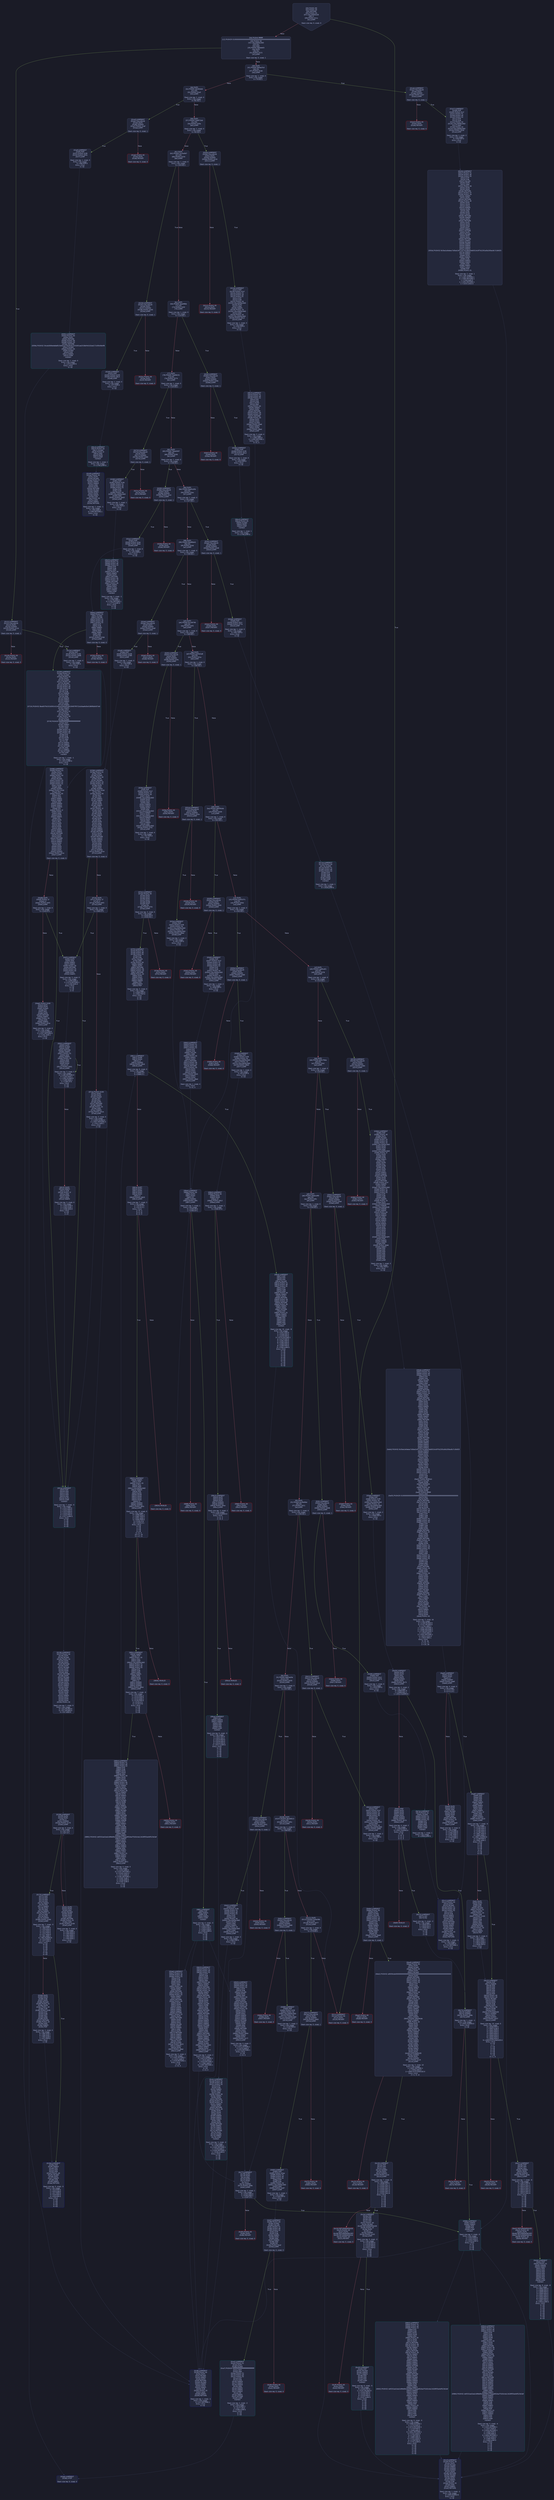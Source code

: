 digraph G {
    node [shape=box, style="filled, rounded", color="#565f89", fontcolor="#c0caf5", fontname="Helvetica", fillcolor="#24283b"];
    edge [color="#414868", fontcolor="#c0caf5", fontname="Helvetica"];
    bgcolor="#1a1b26";
    0 [ label = "[00] PUSH1 80
[02] PUSH1 40
[04] MSTORE
[05] PUSH1 04
[07] CALLDATASIZE
[08] LT
[09] PUSH2 011c
[0c] JUMPI

Stack size req: 0, sizeΔ: 0
" shape = invhouse]
    1 [ label = "[0d] PUSH4 ffffffff
[12] PUSH29 0100000000000000000000000000000000000000000000000000000000
[30] PUSH1 00
[32] CALLDATALOAD
[33] DIV
[34] AND
[35] PUSH4 06fdde03
[3a] DUP2
[3b] EQ
[3c] PUSH2 0121
[3f] JUMPI

Stack size req: 0, sizeΔ: 1
"]
    2 [ label = "[40] DUP1
[41] PUSH4 095ea7b3
[46] EQ
[47] PUSH2 01ab
[4a] JUMPI

Stack size req: 1, sizeΔ: 0
Entry->Op usage:
	0->70:EQ:1
"]
    3 [ label = "[4b] DUP1
[4c] PUSH4 18160ddd
[51] EQ
[52] PUSH2 01e3
[55] JUMPI

Stack size req: 1, sizeΔ: 0
Entry->Op usage:
	0->81:EQ:1
"]
    4 [ label = "[56] DUP1
[57] PUSH4 23b872dd
[5c] EQ
[5d] PUSH2 020a
[60] JUMPI

Stack size req: 1, sizeΔ: 0
Entry->Op usage:
	0->92:EQ:1
"]
    5 [ label = "[61] DUP1
[62] PUSH4 313ce567
[67] EQ
[68] PUSH2 0234
[6b] JUMPI

Stack size req: 1, sizeΔ: 0
Entry->Op usage:
	0->103:EQ:1
"]
    6 [ label = "[6c] DUP1
[6d] PUSH4 3eaaf86b
[72] EQ
[73] PUSH2 025f
[76] JUMPI

Stack size req: 1, sizeΔ: 0
Entry->Op usage:
	0->114:EQ:1
"]
    7 [ label = "[77] DUP1
[78] PUSH4 70a08231
[7d] EQ
[7e] PUSH2 0274
[81] JUMPI

Stack size req: 1, sizeΔ: 0
Entry->Op usage:
	0->125:EQ:1
"]
    8 [ label = "[82] DUP1
[83] PUSH4 79ba5097
[88] EQ
[89] PUSH2 0295
[8c] JUMPI

Stack size req: 1, sizeΔ: 0
Entry->Op usage:
	0->136:EQ:1
"]
    9 [ label = "[8d] DUP1
[8e] PUSH4 8da5cb5b
[93] EQ
[94] PUSH2 02ac
[97] JUMPI

Stack size req: 1, sizeΔ: 0
Entry->Op usage:
	0->147:EQ:1
"]
    10 [ label = "[98] DUP1
[99] PUSH4 95d89b41
[9e] EQ
[9f] PUSH2 02dd
[a2] JUMPI

Stack size req: 1, sizeΔ: 0
Entry->Op usage:
	0->158:EQ:1
"]
    11 [ label = "[a3] DUP1
[a4] PUSH4 9c1d9790
[a9] EQ
[aa] PUSH2 02f2
[ad] JUMPI

Stack size req: 1, sizeΔ: 0
Entry->Op usage:
	0->169:EQ:1
"]
    12 [ label = "[ae] DUP1
[af] PUSH4 a293d1e8
[b4] EQ
[b5] PUSH2 031e
[b8] JUMPI

Stack size req: 1, sizeΔ: 0
Entry->Op usage:
	0->180:EQ:1
"]
    13 [ label = "[b9] DUP1
[ba] PUSH4 a9059cbb
[bf] EQ
[c0] PUSH2 0339
[c3] JUMPI

Stack size req: 1, sizeΔ: 0
Entry->Op usage:
	0->191:EQ:1
"]
    14 [ label = "[c4] DUP1
[c5] PUSH4 b5931f7c
[ca] EQ
[cb] PUSH2 035d
[ce] JUMPI

Stack size req: 1, sizeΔ: 0
Entry->Op usage:
	0->202:EQ:1
"]
    15 [ label = "[cf] DUP1
[d0] PUSH4 cae9ca51
[d5] EQ
[d6] PUSH2 0378
[d9] JUMPI

Stack size req: 1, sizeΔ: 0
Entry->Op usage:
	0->213:EQ:1
"]
    16 [ label = "[da] DUP1
[db] PUSH4 d05c78da
[e0] EQ
[e1] PUSH2 03e1
[e4] JUMPI

Stack size req: 1, sizeΔ: 0
Entry->Op usage:
	0->224:EQ:1
"]
    17 [ label = "[e5] DUP1
[e6] PUSH4 d4ee1d90
[eb] EQ
[ec] PUSH2 03fc
[ef] JUMPI

Stack size req: 1, sizeΔ: 0
Entry->Op usage:
	0->235:EQ:1
"]
    18 [ label = "[f0] DUP1
[f1] PUSH4 dc39d06d
[f6] EQ
[f7] PUSH2 0411
[fa] JUMPI

Stack size req: 1, sizeΔ: 0
Entry->Op usage:
	0->246:EQ:1
"]
    19 [ label = "[fb] DUP1
[fc] PUSH4 dd62ed3e
[0101] EQ
[0102] PUSH2 0435
[0105] JUMPI

Stack size req: 1, sizeΔ: 0
Entry->Op usage:
	0->257:EQ:1
"]
    20 [ label = "[0106] DUP1
[0107] PUSH4 e6cb9013
[010c] EQ
[010d] PUSH2 045c
[0110] JUMPI

Stack size req: 1, sizeΔ: 0
Entry->Op usage:
	0->268:EQ:1
"]
    21 [ label = "[0111] DUP1
[0112] PUSH4 f2fde38b
[0117] EQ
[0118] PUSH2 0477
[011b] JUMPI

Stack size req: 1, sizeΔ: 0
Entry->Op usage:
	0->279:EQ:1
"]
    22 [ label = "[011c] JUMPDEST
[011d] PUSH1 00
[011f] DUP1
[0120] REVERT

Stack size req: 0, sizeΔ: 0
" color = "red"]
    23 [ label = "[0121] JUMPDEST
[0122] CALLVALUE
[0123] DUP1
[0124] ISZERO
[0125] PUSH2 012d
[0128] JUMPI

Stack size req: 0, sizeΔ: 1
"]
    24 [ label = "[0129] PUSH1 00
[012b] DUP1
[012c] REVERT

Stack size req: 0, sizeΔ: 0
" color = "red"]
    25 [ label = "[012d] JUMPDEST
[012e] POP
[012f] PUSH2 0136
[0132] PUSH2 0498
[0135] JUMP

Stack size req: 1, sizeΔ: 0
Entry->Op usage:
	0->302:POP:0
Entry->Exit:
	0->😵
"]
    26 [ label = "[0136] JUMPDEST
[0137] PUSH1 40
[0139] DUP1
[013a] MLOAD
[013b] PUSH1 20
[013d] DUP1
[013e] DUP3
[013f] MSTORE
[0140] DUP4
[0141] MLOAD
[0142] DUP2
[0143] DUP4
[0144] ADD
[0145] MSTORE
[0146] DUP4
[0147] MLOAD
[0148] SWAP2
[0149] SWAP3
[014a] DUP4
[014b] SWAP3
[014c] SWAP1
[014d] DUP4
[014e] ADD
[014f] SWAP2
[0150] DUP6
[0151] ADD
[0152] SWAP1
[0153] DUP1
[0154] DUP4
[0155] DUP4
[0156] PUSH1 00

Stack size req: 1, sizeΔ: 9
Entry->Op usage:
	0->321:MLOAD:0
	0->327:MLOAD:0
	0->337:ADD:0
"]
    27 [ label = "[0158] JUMPDEST
[0159] DUP4
[015a] DUP2
[015b] LT
[015c] ISZERO
[015d] PUSH2 0170
[0160] JUMPI

Stack size req: 4, sizeΔ: 0
Entry->Op usage:
	0->347:LT:0
	3->347:LT:1
"]
    28 [ label = "[0161] DUP2
[0162] DUP2
[0163] ADD
[0164] MLOAD
[0165] DUP4
[0166] DUP3
[0167] ADD
[0168] MSTORE
[0169] PUSH1 20
[016b] ADD
[016c] PUSH2 0158
[016f] JUMP

Stack size req: 3, sizeΔ: 0
Entry->Op usage:
	0->355:ADD:0
	0->359:ADD:0
	0->363:ADD:1
	1->355:ADD:1
	2->359:ADD:1
Entry->Exit:
	0->😵
"]
    29 [ label = "[0170] JUMPDEST
[0171] POP
[0172] POP
[0173] POP
[0174] POP
[0175] SWAP1
[0176] POP
[0177] SWAP1
[0178] DUP2
[0179] ADD
[017a] SWAP1
[017b] PUSH1 1f
[017d] AND
[017e] DUP1
[017f] ISZERO
[0180] PUSH2 019d
[0183] JUMPI

Stack size req: 7, sizeΔ: -5
Entry->Op usage:
	0->369:POP:0
	1->370:POP:0
	2->371:POP:0
	3->372:POP:0
	4->377:ADD:0
	4->381:AND:1
	4->383:ISZERO:0
	5->374:POP:0
	6->377:ADD:1
Entry->Exit:
	0->😵
	1->😵
	2->😵
	3->😵
	4->0
	5->😵
	6->😵
"]
    30 [ label = "[0184] DUP1
[0185] DUP3
[0186] SUB
[0187] DUP1
[0188] MLOAD
[0189] PUSH1 01
[018b] DUP4
[018c] PUSH1 20
[018e] SUB
[018f] PUSH2 0100
[0192] EXP
[0193] SUB
[0194] NOT
[0195] AND
[0196] DUP2
[0197] MSTORE
[0198] PUSH1 20
[019a] ADD
[019b] SWAP2
[019c] POP

Stack size req: 2, sizeΔ: 0
Entry->Op usage:
	0->390:SUB:1
	0->398:SUB:1
	1->390:SUB:0
	1->412:POP:0
Entry->Exit:
	1->😵
"]
    31 [ label = "[019d] JUMPDEST
[019e] POP
[019f] SWAP3
[01a0] POP
[01a1] POP
[01a2] POP
[01a3] PUSH1 40
[01a5] MLOAD
[01a6] DUP1
[01a7] SWAP2
[01a8] SUB
[01a9] SWAP1
[01aa] RETURN

Stack size req: 5, sizeΔ: -5
Entry->Op usage:
	0->414:POP:0
	1->424:SUB:0
	2->417:POP:0
	3->418:POP:0
	4->416:POP:0
Entry->Exit:
	0->😵
	1->😵
	2->😵
	3->😵
	4->😵
" color = "darkblue"]
    32 [ label = "[01ab] JUMPDEST
[01ac] CALLVALUE
[01ad] DUP1
[01ae] ISZERO
[01af] PUSH2 01b7
[01b2] JUMPI

Stack size req: 0, sizeΔ: 1
"]
    33 [ label = "[01b3] PUSH1 00
[01b5] DUP1
[01b6] REVERT

Stack size req: 0, sizeΔ: 0
" color = "red"]
    34 [ label = "[01b7] JUMPDEST
[01b8] POP
[01b9] PUSH2 01cf
[01bc] PUSH1 01
[01be] PUSH1 a0
[01c0] PUSH1 02
[01c2] EXP
[01c3] SUB
[01c4] PUSH1 04
[01c6] CALLDATALOAD
[01c7] AND
[01c8] PUSH1 24
[01ca] CALLDATALOAD
[01cb] PUSH2 0526
[01ce] JUMP

Stack size req: 1, sizeΔ: 2
Entry->Op usage:
	0->440:POP:0
Entry->Exit:
	0->😵
"]
    35 [ label = "[01cf] JUMPDEST
[01d0] PUSH1 40
[01d2] DUP1
[01d3] MLOAD
[01d4] SWAP2
[01d5] ISZERO
[01d6] ISZERO
[01d7] DUP3
[01d8] MSTORE
[01d9] MLOAD
[01da] SWAP1
[01db] DUP2
[01dc] SWAP1
[01dd] SUB
[01de] PUSH1 20
[01e0] ADD
[01e1] SWAP1
[01e2] RETURN

Stack size req: 1, sizeΔ: -1
Entry->Op usage:
	0->469:ISZERO:0
Entry->Exit:
	0->😵
" color = "darkblue"]
    36 [ label = "[01e3] JUMPDEST
[01e4] CALLVALUE
[01e5] DUP1
[01e6] ISZERO
[01e7] PUSH2 01ef
[01ea] JUMPI

Stack size req: 0, sizeΔ: 1
"]
    37 [ label = "[01eb] PUSH1 00
[01ed] DUP1
[01ee] REVERT

Stack size req: 0, sizeΔ: 0
" color = "red"]
    38 [ label = "[01ef] JUMPDEST
[01f0] POP
[01f1] PUSH2 01f8
[01f4] PUSH2 0591
[01f7] JUMP

Stack size req: 1, sizeΔ: 0
Entry->Op usage:
	0->496:POP:0
Entry->Exit:
	0->😵
"]
    39 [ label = "[01f8] JUMPDEST
[01f9] PUSH1 40
[01fb] DUP1
[01fc] MLOAD
[01fd] SWAP2
[01fe] DUP3
[01ff] MSTORE
[0200] MLOAD
[0201] SWAP1
[0202] DUP2
[0203] SWAP1
[0204] SUB
[0205] PUSH1 20
[0207] ADD
[0208] SWAP1
[0209] RETURN

Stack size req: 1, sizeΔ: -1
Entry->Op usage:
	0->511:MSTORE:1
Entry->Exit:
	0->😵
" color = "darkblue"]
    40 [ label = "[020a] JUMPDEST
[020b] CALLVALUE
[020c] DUP1
[020d] ISZERO
[020e] PUSH2 0216
[0211] JUMPI

Stack size req: 0, sizeΔ: 1
"]
    41 [ label = "[0212] PUSH1 00
[0214] DUP1
[0215] REVERT

Stack size req: 0, sizeΔ: 0
" color = "red"]
    42 [ label = "[0216] JUMPDEST
[0217] POP
[0218] PUSH2 01cf
[021b] PUSH1 01
[021d] PUSH1 a0
[021f] PUSH1 02
[0221] EXP
[0222] SUB
[0223] PUSH1 04
[0225] CALLDATALOAD
[0226] DUP2
[0227] AND
[0228] SWAP1
[0229] PUSH1 24
[022b] CALLDATALOAD
[022c] AND
[022d] PUSH1 44
[022f] CALLDATALOAD
[0230] PUSH2 05c3
[0233] JUMP

Stack size req: 1, sizeΔ: 3
Entry->Op usage:
	0->535:POP:0
Entry->Exit:
	0->😵
"]
    43 [ label = "[0234] JUMPDEST
[0235] CALLVALUE
[0236] DUP1
[0237] ISZERO
[0238] PUSH2 0240
[023b] JUMPI

Stack size req: 0, sizeΔ: 1
"]
    44 [ label = "[023c] PUSH1 00
[023e] DUP1
[023f] REVERT

Stack size req: 0, sizeΔ: 0
" color = "red"]
    45 [ label = "[0240] JUMPDEST
[0241] POP
[0242] PUSH2 0249
[0245] PUSH2 06c4
[0248] JUMP

Stack size req: 1, sizeΔ: 0
Entry->Op usage:
	0->577:POP:0
Entry->Exit:
	0->😵
"]
    46 [ label = "[0249] JUMPDEST
[024a] PUSH1 40
[024c] DUP1
[024d] MLOAD
[024e] PUSH1 ff
[0250] SWAP1
[0251] SWAP3
[0252] AND
[0253] DUP3
[0254] MSTORE
[0255] MLOAD
[0256] SWAP1
[0257] DUP2
[0258] SWAP1
[0259] SUB
[025a] PUSH1 20
[025c] ADD
[025d] SWAP1
[025e] RETURN

Stack size req: 1, sizeΔ: -1
Entry->Op usage:
	0->594:AND:0
	0->596:MSTORE:1
Entry->Exit:
	0->😵
" color = "darkblue"]
    47 [ label = "[025f] JUMPDEST
[0260] CALLVALUE
[0261] DUP1
[0262] ISZERO
[0263] PUSH2 026b
[0266] JUMPI

Stack size req: 0, sizeΔ: 1
"]
    48 [ label = "[0267] PUSH1 00
[0269] DUP1
[026a] REVERT

Stack size req: 0, sizeΔ: 0
" color = "red"]
    49 [ label = "[026b] JUMPDEST
[026c] POP
[026d] PUSH2 01f8
[0270] PUSH2 06cd
[0273] JUMP

Stack size req: 1, sizeΔ: 0
Entry->Op usage:
	0->620:POP:0
Entry->Exit:
	0->😵
"]
    50 [ label = "[0274] JUMPDEST
[0275] CALLVALUE
[0276] DUP1
[0277] ISZERO
[0278] PUSH2 0280
[027b] JUMPI

Stack size req: 0, sizeΔ: 1
"]
    51 [ label = "[027c] PUSH1 00
[027e] DUP1
[027f] REVERT

Stack size req: 0, sizeΔ: 0
" color = "red"]
    52 [ label = "[0280] JUMPDEST
[0281] POP
[0282] PUSH2 01f8
[0285] PUSH1 01
[0287] PUSH1 a0
[0289] PUSH1 02
[028b] EXP
[028c] SUB
[028d] PUSH1 04
[028f] CALLDATALOAD
[0290] AND
[0291] PUSH2 06d3
[0294] JUMP

Stack size req: 1, sizeΔ: 1
Entry->Op usage:
	0->641:POP:0
Entry->Exit:
	0->😵
"]
    53 [ label = "[0295] JUMPDEST
[0296] CALLVALUE
[0297] DUP1
[0298] ISZERO
[0299] PUSH2 02a1
[029c] JUMPI

Stack size req: 0, sizeΔ: 1
"]
    54 [ label = "[029d] PUSH1 00
[029f] DUP1
[02a0] REVERT

Stack size req: 0, sizeΔ: 0
" color = "red"]
    55 [ label = "[02a1] JUMPDEST
[02a2] POP
[02a3] PUSH2 02aa
[02a6] PUSH2 06ee
[02a9] JUMP

Stack size req: 1, sizeΔ: 0
Entry->Op usage:
	0->674:POP:0
Entry->Exit:
	0->😵
"]
    56 [ label = "[02aa] JUMPDEST
[02ab] STOP

Stack size req: 0, sizeΔ: 0
" color = "darkblue"]
    57 [ label = "[02ac] JUMPDEST
[02ad] CALLVALUE
[02ae] DUP1
[02af] ISZERO
[02b0] PUSH2 02b8
[02b3] JUMPI

Stack size req: 0, sizeΔ: 1
"]
    58 [ label = "[02b4] PUSH1 00
[02b6] DUP1
[02b7] REVERT

Stack size req: 0, sizeΔ: 0
" color = "red"]
    59 [ label = "[02b8] JUMPDEST
[02b9] POP
[02ba] PUSH2 02c1
[02bd] PUSH2 077a
[02c0] JUMP

Stack size req: 1, sizeΔ: 0
Entry->Op usage:
	0->697:POP:0
Entry->Exit:
	0->😵
"]
    60 [ label = "[02c1] JUMPDEST
[02c2] PUSH1 40
[02c4] DUP1
[02c5] MLOAD
[02c6] PUSH1 01
[02c8] PUSH1 a0
[02ca] PUSH1 02
[02cc] EXP
[02cd] SUB
[02ce] SWAP1
[02cf] SWAP3
[02d0] AND
[02d1] DUP3
[02d2] MSTORE
[02d3] MLOAD
[02d4] SWAP1
[02d5] DUP2
[02d6] SWAP1
[02d7] SUB
[02d8] PUSH1 20
[02da] ADD
[02db] SWAP1
[02dc] RETURN

Stack size req: 1, sizeΔ: -1
Entry->Op usage:
	0->720:AND:0
	0->722:MSTORE:1
Entry->Exit:
	0->😵
" color = "darkblue"]
    61 [ label = "[02dd] JUMPDEST
[02de] CALLVALUE
[02df] DUP1
[02e0] ISZERO
[02e1] PUSH2 02e9
[02e4] JUMPI

Stack size req: 0, sizeΔ: 1
"]
    62 [ label = "[02e5] PUSH1 00
[02e7] DUP1
[02e8] REVERT

Stack size req: 0, sizeΔ: 0
" color = "red"]
    63 [ label = "[02e9] JUMPDEST
[02ea] POP
[02eb] PUSH2 0136
[02ee] PUSH2 0789
[02f1] JUMP

Stack size req: 1, sizeΔ: 0
Entry->Op usage:
	0->746:POP:0
Entry->Exit:
	0->😵
"]
    64 [ label = "[02f2] JUMPDEST
[02f3] CALLVALUE
[02f4] DUP1
[02f5] ISZERO
[02f6] PUSH2 02fe
[02f9] JUMPI

Stack size req: 0, sizeΔ: 1
"]
    65 [ label = "[02fa] PUSH1 00
[02fc] DUP1
[02fd] REVERT

Stack size req: 0, sizeΔ: 0
" color = "red"]
    66 [ label = "[02fe] JUMPDEST
[02ff] POP
[0300] PUSH2 01cf
[0303] PUSH1 24
[0305] PUSH1 04
[0307] DUP1
[0308] CALLDATALOAD
[0309] DUP3
[030a] DUP2
[030b] ADD
[030c] SWAP3
[030d] SWAP1
[030e] DUP3
[030f] ADD
[0310] CALLDATALOAD
[0311] SWAP2
[0312] DUP2
[0313] CALLDATALOAD
[0314] SWAP2
[0315] DUP3
[0316] ADD
[0317] SWAP2
[0318] ADD
[0319] CALLDATALOAD
[031a] PUSH2 07e1
[031d] JUMP

Stack size req: 1, sizeΔ: 4
Entry->Op usage:
	0->767:POP:0
Entry->Exit:
	0->😵
"]
    67 [ label = "[031e] JUMPDEST
[031f] CALLVALUE
[0320] DUP1
[0321] ISZERO
[0322] PUSH2 032a
[0325] JUMPI

Stack size req: 0, sizeΔ: 1
"]
    68 [ label = "[0326] PUSH1 00
[0328] DUP1
[0329] REVERT

Stack size req: 0, sizeΔ: 0
" color = "red"]
    69 [ label = "[032a] JUMPDEST
[032b] POP
[032c] PUSH2 01f8
[032f] PUSH1 04
[0331] CALLDATALOAD
[0332] PUSH1 24
[0334] CALLDATALOAD
[0335] PUSH2 08ed
[0338] JUMP

Stack size req: 1, sizeΔ: 2
Entry->Op usage:
	0->811:POP:0
Entry->Exit:
	0->😵
"]
    70 [ label = "[0339] JUMPDEST
[033a] CALLVALUE
[033b] DUP1
[033c] ISZERO
[033d] PUSH2 0345
[0340] JUMPI

Stack size req: 0, sizeΔ: 1
"]
    71 [ label = "[0341] PUSH1 00
[0343] DUP1
[0344] REVERT

Stack size req: 0, sizeΔ: 0
" color = "red"]
    72 [ label = "[0345] JUMPDEST
[0346] POP
[0347] PUSH2 01cf
[034a] PUSH1 01
[034c] PUSH1 a0
[034e] PUSH1 02
[0350] EXP
[0351] SUB
[0352] PUSH1 04
[0354] CALLDATALOAD
[0355] AND
[0356] PUSH1 24
[0358] CALLDATALOAD
[0359] PUSH2 0902
[035c] JUMP

Stack size req: 1, sizeΔ: 2
Entry->Op usage:
	0->838:POP:0
Entry->Exit:
	0->😵
"]
    73 [ label = "[035d] JUMPDEST
[035e] CALLVALUE
[035f] DUP1
[0360] ISZERO
[0361] PUSH2 0369
[0364] JUMPI

Stack size req: 0, sizeΔ: 1
"]
    74 [ label = "[0365] PUSH1 00
[0367] DUP1
[0368] REVERT

Stack size req: 0, sizeΔ: 0
" color = "red"]
    75 [ label = "[0369] JUMPDEST
[036a] POP
[036b] PUSH2 01f8
[036e] PUSH1 04
[0370] CALLDATALOAD
[0371] PUSH1 24
[0373] CALLDATALOAD
[0374] PUSH2 09b5
[0377] JUMP

Stack size req: 1, sizeΔ: 2
Entry->Op usage:
	0->874:POP:0
Entry->Exit:
	0->😵
"]
    76 [ label = "[0378] JUMPDEST
[0379] CALLVALUE
[037a] DUP1
[037b] ISZERO
[037c] PUSH2 0384
[037f] JUMPI

Stack size req: 0, sizeΔ: 1
"]
    77 [ label = "[0380] PUSH1 00
[0382] DUP1
[0383] REVERT

Stack size req: 0, sizeΔ: 0
" color = "red"]
    78 [ label = "[0384] JUMPDEST
[0385] POP
[0386] PUSH1 40
[0388] DUP1
[0389] MLOAD
[038a] PUSH1 20
[038c] PUSH1 04
[038e] PUSH1 44
[0390] CALLDATALOAD
[0391] DUP2
[0392] DUP2
[0393] ADD
[0394] CALLDATALOAD
[0395] PUSH1 1f
[0397] DUP2
[0398] ADD
[0399] DUP5
[039a] SWAP1
[039b] DIV
[039c] DUP5
[039d] MUL
[039e] DUP6
[039f] ADD
[03a0] DUP5
[03a1] ADD
[03a2] SWAP1
[03a3] SWAP6
[03a4] MSTORE
[03a5] DUP5
[03a6] DUP5
[03a7] MSTORE
[03a8] PUSH2 01cf
[03ab] SWAP5
[03ac] DUP3
[03ad] CALLDATALOAD
[03ae] PUSH1 01
[03b0] PUSH1 a0
[03b2] PUSH1 02
[03b4] EXP
[03b5] SUB
[03b6] AND
[03b7] SWAP5
[03b8] PUSH1 24
[03ba] DUP1
[03bb] CALLDATALOAD
[03bc] SWAP6
[03bd] CALLDATASIZE
[03be] SWAP6
[03bf] SWAP5
[03c0] PUSH1 64
[03c2] SWAP5
[03c3] SWAP3
[03c4] ADD
[03c5] SWAP2
[03c6] SWAP1
[03c7] DUP2
[03c8] SWAP1
[03c9] DUP5
[03ca] ADD
[03cb] DUP4
[03cc] DUP3
[03cd] DUP1
[03ce] DUP3
[03cf] DUP5
[03d0] CALLDATACOPY
[03d1] POP
[03d2] SWAP5
[03d3] SWAP8
[03d4] POP
[03d5] PUSH2 09d6
[03d8] SWAP7
[03d9] POP
[03da] POP
[03db] POP
[03dc] POP
[03dd] POP
[03de] POP
[03df] POP
[03e0] JUMP

Stack size req: 1, sizeΔ: 3
Entry->Op usage:
	0->901:POP:0
Entry->Exit:
	0->😵
"]
    79 [ label = "[03e1] JUMPDEST
[03e2] CALLVALUE
[03e3] DUP1
[03e4] ISZERO
[03e5] PUSH2 03ed
[03e8] JUMPI

Stack size req: 0, sizeΔ: 1
"]
    80 [ label = "[03e9] PUSH1 00
[03eb] DUP1
[03ec] REVERT

Stack size req: 0, sizeΔ: 0
" color = "red"]
    81 [ label = "[03ed] JUMPDEST
[03ee] POP
[03ef] PUSH2 01f8
[03f2] PUSH1 04
[03f4] CALLDATALOAD
[03f5] PUSH1 24
[03f7] CALLDATALOAD
[03f8] PUSH2 0b59
[03fb] JUMP

Stack size req: 1, sizeΔ: 2
Entry->Op usage:
	0->1006:POP:0
Entry->Exit:
	0->😵
"]
    82 [ label = "[03fc] JUMPDEST
[03fd] CALLVALUE
[03fe] DUP1
[03ff] ISZERO
[0400] PUSH2 0408
[0403] JUMPI

Stack size req: 0, sizeΔ: 1
"]
    83 [ label = "[0404] PUSH1 00
[0406] DUP1
[0407] REVERT

Stack size req: 0, sizeΔ: 0
" color = "red"]
    84 [ label = "[0408] JUMPDEST
[0409] POP
[040a] PUSH2 02c1
[040d] PUSH2 0b7e
[0410] JUMP

Stack size req: 1, sizeΔ: 0
Entry->Op usage:
	0->1033:POP:0
Entry->Exit:
	0->😵
"]
    85 [ label = "[0411] JUMPDEST
[0412] CALLVALUE
[0413] DUP1
[0414] ISZERO
[0415] PUSH2 041d
[0418] JUMPI

Stack size req: 0, sizeΔ: 1
"]
    86 [ label = "[0419] PUSH1 00
[041b] DUP1
[041c] REVERT

Stack size req: 0, sizeΔ: 0
" color = "red"]
    87 [ label = "[041d] JUMPDEST
[041e] POP
[041f] PUSH2 01cf
[0422] PUSH1 01
[0424] PUSH1 a0
[0426] PUSH1 02
[0428] EXP
[0429] SUB
[042a] PUSH1 04
[042c] CALLDATALOAD
[042d] AND
[042e] PUSH1 24
[0430] CALLDATALOAD
[0431] PUSH2 0b8d
[0434] JUMP

Stack size req: 1, sizeΔ: 2
Entry->Op usage:
	0->1054:POP:0
Entry->Exit:
	0->😵
"]
    88 [ label = "[0435] JUMPDEST
[0436] CALLVALUE
[0437] DUP1
[0438] ISZERO
[0439] PUSH2 0441
[043c] JUMPI

Stack size req: 0, sizeΔ: 1
"]
    89 [ label = "[043d] PUSH1 00
[043f] DUP1
[0440] REVERT

Stack size req: 0, sizeΔ: 0
" color = "red"]
    90 [ label = "[0441] JUMPDEST
[0442] POP
[0443] PUSH2 01f8
[0446] PUSH1 01
[0448] PUSH1 a0
[044a] PUSH1 02
[044c] EXP
[044d] SUB
[044e] PUSH1 04
[0450] CALLDATALOAD
[0451] DUP2
[0452] AND
[0453] SWAP1
[0454] PUSH1 24
[0456] CALLDATALOAD
[0457] AND
[0458] PUSH2 0c4c
[045b] JUMP

Stack size req: 1, sizeΔ: 2
Entry->Op usage:
	0->1090:POP:0
Entry->Exit:
	0->😵
"]
    91 [ label = "[045c] JUMPDEST
[045d] CALLVALUE
[045e] DUP1
[045f] ISZERO
[0460] PUSH2 0468
[0463] JUMPI

Stack size req: 0, sizeΔ: 1
"]
    92 [ label = "[0464] PUSH1 00
[0466] DUP1
[0467] REVERT

Stack size req: 0, sizeΔ: 0
" color = "red"]
    93 [ label = "[0468] JUMPDEST
[0469] POP
[046a] PUSH2 01f8
[046d] PUSH1 04
[046f] CALLDATALOAD
[0470] PUSH1 24
[0472] CALLDATALOAD
[0473] PUSH2 0c77
[0476] JUMP

Stack size req: 1, sizeΔ: 2
Entry->Op usage:
	0->1129:POP:0
Entry->Exit:
	0->😵
"]
    94 [ label = "[0477] JUMPDEST
[0478] CALLVALUE
[0479] DUP1
[047a] ISZERO
[047b] PUSH2 0483
[047e] JUMPI

Stack size req: 0, sizeΔ: 1
"]
    95 [ label = "[047f] PUSH1 00
[0481] DUP1
[0482] REVERT

Stack size req: 0, sizeΔ: 0
" color = "red"]
    96 [ label = "[0483] JUMPDEST
[0484] POP
[0485] PUSH2 02aa
[0488] PUSH1 01
[048a] PUSH1 a0
[048c] PUSH1 02
[048e] EXP
[048f] SUB
[0490] PUSH1 04
[0492] CALLDATALOAD
[0493] AND
[0494] PUSH2 0c87
[0497] JUMP

Stack size req: 1, sizeΔ: 1
Entry->Op usage:
	0->1156:POP:0
Entry->Exit:
	0->😵
"]
    97 [ label = "[0498] JUMPDEST
[0499] PUSH1 03
[049b] DUP1
[049c] SLOAD
[049d] PUSH1 40
[049f] DUP1
[04a0] MLOAD
[04a1] PUSH1 20
[04a3] PUSH1 02
[04a5] PUSH1 01
[04a7] DUP6
[04a8] AND
[04a9] ISZERO
[04aa] PUSH2 0100
[04ad] MUL
[04ae] PUSH1 00
[04b0] NOT
[04b1] ADD
[04b2] SWAP1
[04b3] SWAP5
[04b4] AND
[04b5] SWAP4
[04b6] SWAP1
[04b7] SWAP4
[04b8] DIV
[04b9] PUSH1 1f
[04bb] DUP2
[04bc] ADD
[04bd] DUP5
[04be] SWAP1
[04bf] DIV
[04c0] DUP5
[04c1] MUL
[04c2] DUP3
[04c3] ADD
[04c4] DUP5
[04c5] ADD
[04c6] SWAP1
[04c7] SWAP3
[04c8] MSTORE
[04c9] DUP2
[04ca] DUP2
[04cb] MSTORE
[04cc] SWAP3
[04cd] SWAP2
[04ce] DUP4
[04cf] ADD
[04d0] DUP3
[04d1] DUP3
[04d2] DUP1
[04d3] ISZERO
[04d4] PUSH2 051e
[04d7] JUMPI

Stack size req: 0, sizeΔ: 6
"]
    98 [ label = "[04d8] DUP1
[04d9] PUSH1 1f
[04db] LT
[04dc] PUSH2 04f3
[04df] JUMPI

Stack size req: 1, sizeΔ: 0
Entry->Op usage:
	0->1243:LT:1
"]
    99 [ label = "[04e0] PUSH2 0100
[04e3] DUP1
[04e4] DUP4
[04e5] SLOAD
[04e6] DIV
[04e7] MUL
[04e8] DUP4
[04e9] MSTORE
[04ea] SWAP2
[04eb] PUSH1 20
[04ed] ADD
[04ee] SWAP2
[04ef] PUSH2 051e
[04f2] JUMP

Stack size req: 3, sizeΔ: 0
Entry->Op usage:
	1->1253:SLOAD:0
	2->1257:MSTORE:0
	2->1261:ADD:1
Entry->Exit:
	2->😵
"]
    100 [ label = "[04f3] JUMPDEST
[04f4] DUP3
[04f5] ADD
[04f6] SWAP2
[04f7] SWAP1
[04f8] PUSH1 00
[04fa] MSTORE
[04fb] PUSH1 20
[04fd] PUSH1 00
[04ff] SHA3
[0500] SWAP1

Stack size req: 3, sizeΔ: 0
Entry->Op usage:
	0->1269:ADD:1
	1->1274:MSTORE:1
	2->1269:ADD:0
Entry->Exit:
	0->😵
	1->😵
	2->0
"]
    101 [ label = "[0501] JUMPDEST
[0502] DUP2
[0503] SLOAD
[0504] DUP2
[0505] MSTORE
[0506] SWAP1
[0507] PUSH1 01
[0509] ADD
[050a] SWAP1
[050b] PUSH1 20
[050d] ADD
[050e] DUP1
[050f] DUP4
[0510] GT
[0511] PUSH2 0501
[0514] JUMPI

Stack size req: 3, sizeΔ: 0
Entry->Op usage:
	0->1285:MSTORE:0
	0->1293:ADD:1
	1->1283:SLOAD:0
	1->1289:ADD:1
	2->1296:GT:0
Entry->Exit:
	0->😵
	1->😵
"]
    102 [ label = "[0515] DUP3
[0516] SWAP1
[0517] SUB
[0518] PUSH1 1f
[051a] AND
[051b] DUP3
[051c] ADD
[051d] SWAP2

Stack size req: 3, sizeΔ: 0
Entry->Op usage:
	0->1303:SUB:0
	2->1303:SUB:1
	2->1308:ADD:0
Entry->Exit:
	0->😵
	2->0
"]
    103 [ label = "[051e] JUMPDEST
[051f] POP
[0520] POP
[0521] POP
[0522] POP
[0523] POP
[0524] DUP2
[0525] JUMP
Indirect!

Stack size req: 7, sizeΔ: -5
Entry->Op usage:
	0->1311:POP:0
	1->1312:POP:0
	2->1313:POP:0
	3->1314:POP:0
	4->1315:POP:0
	6->1317:JUMP:0
Entry->Exit:
	0->😵
	1->😵
	2->😵
	3->😵
	4->😵
" color = "teal"]
    104 [ label = "[0526] JUMPDEST
[0527] PUSH1 01
[0529] PUSH1 a0
[052b] PUSH1 02
[052d] EXP
[052e] SUB
[052f] CALLER
[0530] DUP2
[0531] AND
[0532] PUSH1 00
[0534] DUP2
[0535] DUP2
[0536] MSTORE
[0537] PUSH1 07
[0539] PUSH1 20
[053b] SWAP1
[053c] DUP2
[053d] MSTORE
[053e] PUSH1 40
[0540] DUP1
[0541] DUP4
[0542] SHA3
[0543] SWAP5
[0544] DUP8
[0545] AND
[0546] DUP1
[0547] DUP5
[0548] MSTORE
[0549] SWAP5
[054a] DUP3
[054b] MSTORE
[054c] DUP1
[054d] DUP4
[054e] SHA3
[054f] DUP7
[0550] SWAP1
[0551] SSTORE
[0552] DUP1
[0553] MLOAD
[0554] DUP7
[0555] DUP2
[0556] MSTORE
[0557] SWAP1
[0558] MLOAD
[0559] SWAP3
[055a] SWAP5
[055b] SWAP4
[055c] SWAP3
[055d] PUSH32 8c5be1e5ebec7d5bd14f71427d1e84f3dd0314c0f7b2291e5b200ac8c7c3b925
[057e] SWAP3
[057f] SWAP2
[0580] DUP2
[0581] SWAP1
[0582] SUB
[0583] SWAP1
[0584] SWAP2
[0585] ADD
[0586] SWAP1
[0587] LOG3
[0588] POP
[0589] PUSH1 01

Stack size req: 2, sizeΔ: 1
Entry->Op usage:
	0->1361:SSTORE:1
	0->1366:MSTORE:1
	1->1349:AND:0
	1->1352:MSTORE:1
	1->1415:LOG3:4
"]
    105 [ label = "[058b] JUMPDEST
[058c] SWAP3
[058d] SWAP2
[058e] POP
[058f] POP
[0590] JUMP
Indirect!

Stack size req: 4, sizeΔ: -3
Entry->Op usage:
	1->1423:POP:0
	2->1422:POP:0
	3->1424:JUMP:0
Entry->Exit:
	0->0
	1->😵
	2->😵
	3->😵
" color = "teal"]
    106 [ label = "[0591] JUMPDEST
[0592] PUSH1 00
[0594] DUP1
[0595] MSTORE
[0596] PUSH1 06
[0598] PUSH1 20
[059a] MSTORE
[059b] PUSH32 54cdd369e4e8a8515e52ca72ec816c2101831ad1f18bf44102ed171459c9b4f8
[05bc] SLOAD
[05bd] PUSH1 05
[05bf] SLOAD
[05c0] SUB
[05c1] SWAP1
[05c2] JUMP
Indirect!

Stack size req: 1, sizeΔ: 0
Entry->Op usage:
	0->1474:JUMP:0
Entry->Exit:
	0->😵
" color = "teal"]
    107 [ label = "[05c3] JUMPDEST
[05c4] PUSH1 01
[05c6] PUSH1 a0
[05c8] PUSH1 02
[05ca] EXP
[05cb] SUB
[05cc] DUP4
[05cd] AND
[05ce] PUSH1 00
[05d0] SWAP1
[05d1] DUP2
[05d2] MSTORE
[05d3] PUSH1 06
[05d5] PUSH1 20
[05d7] MSTORE
[05d8] PUSH1 40
[05da] DUP2
[05db] SHA3
[05dc] SLOAD
[05dd] PUSH2 05e6
[05e0] SWAP1
[05e1] DUP4
[05e2] PUSH2 08ed
[05e5] JUMP

Stack size req: 3, sizeΔ: 4
Entry->Op usage:
	2->1485:AND:0
	2->1490:MSTORE:1
Entry->Exit:
	0->0, 4
"]
    108 [ label = "[05e6] JUMPDEST
[05e7] PUSH1 01
[05e9] PUSH1 a0
[05eb] PUSH1 02
[05ed] EXP
[05ee] SUB
[05ef] DUP1
[05f0] DUP7
[05f1] AND
[05f2] PUSH1 00
[05f4] SWAP1
[05f5] DUP2
[05f6] MSTORE
[05f7] PUSH1 06
[05f9] PUSH1 20
[05fb] SWAP1
[05fc] DUP2
[05fd] MSTORE
[05fe] PUSH1 40
[0600] DUP1
[0601] DUP4
[0602] SHA3
[0603] SWAP5
[0604] SWAP1
[0605] SWAP5
[0606] SSTORE
[0607] PUSH1 07
[0609] DUP2
[060a] MSTORE
[060b] DUP4
[060c] DUP3
[060d] SHA3
[060e] CALLER
[060f] SWAP1
[0610] SWAP4
[0611] AND
[0612] DUP3
[0613] MSTORE
[0614] SWAP2
[0615] SWAP1
[0616] SWAP2
[0617] MSTORE
[0618] SHA3
[0619] SLOAD
[061a] PUSH2 0623
[061d] SWAP1
[061e] DUP4
[061f] PUSH2 08ed
[0622] JUMP

Stack size req: 5, sizeΔ: 2
Entry->Op usage:
	0->1542:SSTORE:1
	4->1521:AND:0
	4->1526:MSTORE:1
Entry->Exit:
	0->😵
	2->0, 4
"]
    109 [ label = "[0623] JUMPDEST
[0624] PUSH1 01
[0626] PUSH1 a0
[0628] PUSH1 02
[062a] EXP
[062b] SUB
[062c] DUP1
[062d] DUP7
[062e] AND
[062f] PUSH1 00
[0631] SWAP1
[0632] DUP2
[0633] MSTORE
[0634] PUSH1 07
[0636] PUSH1 20
[0638] SWAP1
[0639] DUP2
[063a] MSTORE
[063b] PUSH1 40
[063d] DUP1
[063e] DUP4
[063f] SHA3
[0640] CALLER
[0641] DUP6
[0642] AND
[0643] DUP5
[0644] MSTORE
[0645] DUP3
[0646] MSTORE
[0647] DUP1
[0648] DUP4
[0649] SHA3
[064a] SWAP5
[064b] SWAP1
[064c] SWAP5
[064d] SSTORE
[064e] SWAP2
[064f] DUP7
[0650] AND
[0651] DUP2
[0652] MSTORE
[0653] PUSH1 06
[0655] SWAP1
[0656] SWAP2
[0657] MSTORE
[0658] SHA3
[0659] SLOAD
[065a] PUSH2 0663
[065d] SWAP1
[065e] DUP4
[065f] PUSH2 0c77
[0662] JUMP

Stack size req: 5, sizeΔ: 2
Entry->Op usage:
	0->1613:SSTORE:1
	3->1616:AND:0
	3->1618:MSTORE:1
	4->1582:AND:0
	4->1587:MSTORE:1
Entry->Exit:
	0->😵
	2->0, 4
"]
    110 [ label = "[0663] JUMPDEST
[0664] PUSH1 01
[0666] PUSH1 a0
[0668] PUSH1 02
[066a] EXP
[066b] SUB
[066c] DUP1
[066d] DUP6
[066e] AND
[066f] PUSH1 00
[0671] DUP2
[0672] DUP2
[0673] MSTORE
[0674] PUSH1 06
[0676] PUSH1 20
[0678] SWAP1
[0679] DUP2
[067a] MSTORE
[067b] PUSH1 40
[067d] SWAP2
[067e] DUP3
[067f] SWAP1
[0680] SHA3
[0681] SWAP5
[0682] SWAP1
[0683] SWAP5
[0684] SSTORE
[0685] DUP1
[0686] MLOAD
[0687] DUP7
[0688] DUP2
[0689] MSTORE
[068a] SWAP1
[068b] MLOAD
[068c] SWAP2
[068d] SWAP4
[068e] SWAP3
[068f] DUP9
[0690] AND
[0691] SWAP3
[0692] PUSH32 ddf252ad1be2c89b69c2b068fc378daa952ba7f163c4a11628f55a4df523b3ef
[06b3] SWAP3
[06b4] SWAP2
[06b5] DUP3
[06b6] SWAP1
[06b7] SUB
[06b8] ADD
[06b9] SWAP1
[06ba] LOG3
[06bb] POP
[06bc] PUSH1 01
[06be] SWAP4
[06bf] SWAP3
[06c0] POP
[06c1] POP
[06c2] POP
[06c3] JUMP
Indirect!

Stack size req: 6, sizeΔ: -5
Entry->Op usage:
	0->1668:SSTORE:1
	1->1723:POP:0
	2->1673:MSTORE:1
	2->1729:POP:0
	3->1646:AND:0
	3->1651:MSTORE:1
	3->1722:LOG3:4
	3->1730:POP:0
	4->1680:AND:0
	4->1722:LOG3:3
	4->1728:POP:0
	5->1731:JUMP:0
Entry->Exit:
	0->😵
	1->😵
	2->😵
	3->😵
	4->😵
	5->😵
" color = "teal"]
    111 [ label = "[06c4] JUMPDEST
[06c5] PUSH1 04
[06c7] SLOAD
[06c8] PUSH1 ff
[06ca] AND
[06cb] DUP2
[06cc] JUMP
Indirect!

Stack size req: 1, sizeΔ: 1
Entry->Op usage:
	0->1740:JUMP:0
" color = "teal"]
    112 [ label = "[06cd] JUMPDEST
[06ce] PUSH1 05
[06d0] SLOAD
[06d1] DUP2
[06d2] JUMP
Indirect!

Stack size req: 1, sizeΔ: 1
Entry->Op usage:
	0->1746:JUMP:0
" color = "teal"]
    113 [ label = "[06d3] JUMPDEST
[06d4] PUSH1 01
[06d6] PUSH1 a0
[06d8] PUSH1 02
[06da] EXP
[06db] SUB
[06dc] AND
[06dd] PUSH1 00
[06df] SWAP1
[06e0] DUP2
[06e1] MSTORE
[06e2] PUSH1 06
[06e4] PUSH1 20
[06e6] MSTORE
[06e7] PUSH1 40
[06e9] SWAP1
[06ea] SHA3
[06eb] SLOAD
[06ec] SWAP1
[06ed] JUMP
Indirect!

Stack size req: 2, sizeΔ: -1
Entry->Op usage:
	0->1756:AND:1
	0->1761:MSTORE:1
	1->1773:JUMP:0
Entry->Exit:
	0->😵
	1->😵
" color = "teal"]
    114 [ label = "[06ee] JUMPDEST
[06ef] PUSH1 01
[06f1] SLOAD
[06f2] CALLER
[06f3] PUSH1 01
[06f5] PUSH1 a0
[06f7] PUSH1 02
[06f9] EXP
[06fa] SUB
[06fb] SWAP1
[06fc] DUP2
[06fd] AND
[06fe] SWAP2
[06ff] AND
[0700] EQ
[0701] PUSH2 0709
[0704] JUMPI

Stack size req: 0, sizeΔ: 0
"]
    115 [ label = "[0705] PUSH1 00
[0707] DUP1
[0708] REVERT

Stack size req: 0, sizeΔ: 0
" color = "red"]
    116 [ label = "[0709] JUMPDEST
[070a] PUSH1 01
[070c] SLOAD
[070d] PUSH1 00
[070f] DUP1
[0710] SLOAD
[0711] PUSH1 40
[0713] MLOAD
[0714] PUSH1 01
[0716] PUSH1 a0
[0718] PUSH1 02
[071a] EXP
[071b] SUB
[071c] SWAP4
[071d] DUP5
[071e] AND
[071f] SWAP4
[0720] SWAP1
[0721] SWAP2
[0722] AND
[0723] SWAP2
[0724] PUSH32 8be0079c531659141344cd1fd0a4f28419497f9722a3daafe3b4186f6b6457e0
[0745] SWAP2
[0746] LOG3
[0747] PUSH1 01
[0749] DUP1
[074a] SLOAD
[074b] PUSH1 00
[074d] DUP1
[074e] SLOAD
[074f] PUSH20 ffffffffffffffffffffffffffffffffffffffff
[0764] NOT
[0765] SWAP1
[0766] DUP2
[0767] AND
[0768] PUSH1 01
[076a] PUSH1 a0
[076c] PUSH1 02
[076e] EXP
[076f] SUB
[0770] DUP5
[0771] AND
[0772] OR
[0773] SWAP1
[0774] SWAP2
[0775] SSTORE
[0776] AND
[0777] SWAP1
[0778] SSTORE
[0779] JUMP
Indirect!

Stack size req: 1, sizeΔ: -1
Entry->Op usage:
	0->1913:JUMP:0
Entry->Exit:
	0->😵
" color = "teal"]
    117 [ label = "[077a] JUMPDEST
[077b] PUSH1 00
[077d] SLOAD
[077e] PUSH1 01
[0780] PUSH1 a0
[0782] PUSH1 02
[0784] EXP
[0785] SUB
[0786] AND
[0787] DUP2
[0788] JUMP
Indirect!

Stack size req: 1, sizeΔ: 1
Entry->Op usage:
	0->1928:JUMP:0
" color = "teal"]
    118 [ label = "[0789] JUMPDEST
[078a] PUSH1 02
[078c] DUP1
[078d] SLOAD
[078e] PUSH1 40
[0790] DUP1
[0791] MLOAD
[0792] PUSH1 20
[0794] PUSH1 01
[0796] DUP5
[0797] AND
[0798] ISZERO
[0799] PUSH2 0100
[079c] MUL
[079d] PUSH1 00
[079f] NOT
[07a0] ADD
[07a1] SWAP1
[07a2] SWAP4
[07a3] AND
[07a4] DUP5
[07a5] SWAP1
[07a6] DIV
[07a7] PUSH1 1f
[07a9] DUP2
[07aa] ADD
[07ab] DUP5
[07ac] SWAP1
[07ad] DIV
[07ae] DUP5
[07af] MUL
[07b0] DUP3
[07b1] ADD
[07b2] DUP5
[07b3] ADD
[07b4] SWAP1
[07b5] SWAP3
[07b6] MSTORE
[07b7] DUP2
[07b8] DUP2
[07b9] MSTORE
[07ba] SWAP3
[07bb] SWAP2
[07bc] DUP4
[07bd] ADD
[07be] DUP3
[07bf] DUP3
[07c0] DUP1
[07c1] ISZERO
[07c2] PUSH2 051e
[07c5] JUMPI

Stack size req: 0, sizeΔ: 6
"]
    119 [ label = "[07c6] DUP1
[07c7] PUSH1 1f
[07c9] LT
[07ca] PUSH2 04f3
[07cd] JUMPI

Stack size req: 1, sizeΔ: 0
Entry->Op usage:
	0->1993:LT:1
"]
    120 [ label = "[07ce] PUSH2 0100
[07d1] DUP1
[07d2] DUP4
[07d3] SLOAD
[07d4] DIV
[07d5] MUL
[07d6] DUP4
[07d7] MSTORE
[07d8] SWAP2
[07d9] PUSH1 20
[07db] ADD
[07dc] SWAP2
[07dd] PUSH2 051e
[07e0] JUMP

Stack size req: 3, sizeΔ: 0
Entry->Op usage:
	1->2003:SLOAD:0
	2->2007:MSTORE:0
	2->2011:ADD:1
Entry->Exit:
	2->😵
"]
    121 [ label = "[07e1] JUMPDEST
[07e2] PUSH1 00
[07e4] DUP1
[07e5] DUP1
[07e6] DUP1
[07e7] DUP1
[07e8] DUP8
[07e9] DUP7
[07ea] EQ
[07eb] PUSH2 07f3
[07ee] JUMPI

Stack size req: 3, sizeΔ: 5
Entry->Op usage:
	0->2026:EQ:0
	2->2026:EQ:1
"]
    122 [ label = "[07ef] PUSH1 00
[07f1] DUP1
[07f2] REVERT

Stack size req: 0, sizeΔ: 0
" color = "red"]
    123 [ label = "[07f3] JUMPDEST
[07f4] PUSH1 01
[07f6] PUSH1 a0
[07f8] PUSH1 02
[07fa] EXP
[07fb] SUB
[07fc] CALLER
[07fd] AND
[07fe] PUSH1 00
[0800] SWAP1
[0801] DUP2
[0802] MSTORE
[0803] PUSH1 06
[0805] PUSH1 20
[0807] MSTORE
[0808] PUSH1 40
[080a] DUP2
[080b] SHA3
[080c] SLOAD
[080d] SWAP5
[080e] POP
[080f] SWAP3
[0810] POP

Stack size req: 4, sizeΔ: 0
Entry->Op usage:
	2->2064:POP:0
	3->2062:POP:0
Entry->Exit:
	2->😵
	3->😵
"]
    124 [ label = "[0811] JUMPDEST
[0812] DUP6
[0813] DUP4
[0814] LT
[0815] ISZERO
[0816] PUSH2 08c6
[0819] JUMPI

Stack size req: 6, sizeΔ: 0
Entry->Op usage:
	2->2068:LT:0
	5->2068:LT:1
"]
    125 [ label = "[081a] DUP7
[081b] DUP7
[081c] DUP5
[081d] DUP2
[081e] DUP2
[081f] LT
[0820] PUSH2 0825
[0823] JUMPI

Stack size req: 7, sizeΔ: 3
Entry->Op usage:
	2->2079:LT:0
	5->2079:LT:1
Entry->Exit:
	2->0, 5
	5->1, 8
	6->2, 9
"]
    126 [ label = "[0824] INVALID

Stack size req: 0, sizeΔ: 0
" color = "red"]
    127 [ label = "[0825] JUMPDEST
[0826] SWAP1
[0827] POP
[0828] PUSH1 20
[082a] MUL
[082b] ADD
[082c] CALLDATALOAD
[082d] SWAP2
[082e] POP
[082f] DUP9
[0830] DUP9
[0831] DUP5
[0832] DUP2
[0833] DUP2
[0834] LT
[0835] ISZERO
[0836] ISZERO
[0837] PUSH2 083c
[083a] JUMPI

Stack size req: 12, sizeΔ: 0
Entry->Op usage:
	0->2090:MUL:1
	1->2087:POP:0
	2->2091:ADD:1
	4->2094:POP:0
	5->2100:LT:0
	10->2100:LT:1
Entry->Exit:
	0->😵
	1->😵
	2->😵
	4->😵
	5->0, 5
	10->1, 10
	11->2, 11
"]
    128 [ label = "[083b] INVALID

Stack size req: 0, sizeΔ: 0
" color = "red"]
    129 [ label = "[083c] JUMPDEST
[083d] SWAP1
[083e] POP
[083f] PUSH1 20
[0841] MUL
[0842] ADD
[0843] CALLDATALOAD
[0844] PUSH1 01
[0846] PUSH1 a0
[0848] PUSH1 02
[084a] EXP
[084b] SUB
[084c] AND
[084d] SWAP1
[084e] POP
[084f] DUP2
[0850] DUP5
[0851] LT
[0852] ISZERO
[0853] ISZERO
[0854] ISZERO
[0855] PUSH2 085d
[0858] JUMPI

Stack size req: 7, sizeΔ: -3
Entry->Op usage:
	0->2113:MUL:1
	1->2110:POP:0
	2->2114:ADD:1
	3->2126:POP:0
	4->2129:LT:1
	6->2129:LT:0
Entry->Exit:
	0->😵
	1->😵
	2->😵
	3->😵
"]
    130 [ label = "[0859] PUSH1 00
[085b] DUP1
[085c] REVERT

Stack size req: 0, sizeΔ: 0
" color = "red"]
    131 [ label = "[085d] JUMPDEST
[085e] PUSH1 01
[0860] PUSH1 a0
[0862] PUSH1 02
[0864] EXP
[0865] SUB
[0866] DUP1
[0867] DUP3
[0868] AND
[0869] PUSH1 00
[086b] DUP2
[086c] DUP2
[086d] MSTORE
[086e] PUSH1 06
[0870] PUSH1 20
[0872] SWAP1
[0873] DUP2
[0874] MSTORE
[0875] PUSH1 40
[0877] SWAP2
[0878] DUP3
[0879] SWAP1
[087a] SHA3
[087b] DUP1
[087c] SLOAD
[087d] DUP8
[087e] ADD
[087f] SWAP1
[0880] SSTORE
[0881] DUP2
[0882] MLOAD
[0883] DUP7
[0884] DUP2
[0885] MSTORE
[0886] SWAP2
[0887] MLOAD
[0888] SWAP8
[0889] DUP7
[088a] SWAP1
[088b] SUB
[088c] SWAP8
[088d] SWAP3
[088e] SWAP4
[088f] CALLER
[0890] AND
[0891] SWAP3
[0892] PUSH32 ddf252ad1be2c89b69c2b068fc378daa952ba7f163c4a11628f55a4df523b3ef
[08b3] SWAP3
[08b4] DUP2
[08b5] SWAP1
[08b6] SUB
[08b7] SWAP1
[08b8] SWAP2
[08b9] ADD
[08ba] SWAP1
[08bb] LOG3
[08bc] PUSH1 01
[08be] SWAP1
[08bf] SWAP3
[08c0] ADD
[08c1] SWAP2
[08c2] PUSH2 0811
[08c5] JUMP

Stack size req: 4, sizeΔ: 0
Entry->Op usage:
	0->2152:AND:0
	0->2157:MSTORE:1
	0->2235:LOG3:4
	1->2174:ADD:0
	1->2181:MSTORE:1
	1->2187:SUB:1
	2->2240:ADD:0
	3->2187:SUB:0
Entry->Exit:
	2->😵
	3->😵
"]
    132 [ label = "[08c6] JUMPDEST
[08c7] POP
[08c8] POP
[08c9] POP
[08ca] CALLER
[08cb] PUSH1 01
[08cd] PUSH1 a0
[08cf] PUSH1 02
[08d1] EXP
[08d2] SUB
[08d3] AND
[08d4] PUSH1 00
[08d6] SWAP1
[08d7] DUP2
[08d8] MSTORE
[08d9] PUSH1 06
[08db] PUSH1 20
[08dd] MSTORE
[08de] PUSH1 40
[08e0] SWAP1
[08e1] SHA3
[08e2] SSTORE
[08e3] POP
[08e4] PUSH1 01
[08e6] SWAP5
[08e7] SWAP4
[08e8] POP
[08e9] POP
[08ea] POP
[08eb] POP
[08ec] JUMP
Indirect!

Stack size req: 10, sizeΔ: -9
Entry->Op usage:
	0->2247:POP:0
	1->2248:POP:0
	2->2249:POP:0
	3->2274:SSTORE:1
	4->2275:POP:0
	5->2281:POP:0
	6->2282:POP:0
	7->2283:POP:0
	8->2280:POP:0
	9->2284:JUMP:0
Entry->Exit:
	0->😵
	1->😵
	2->😵
	3->😵
	4->😵
	5->😵
	6->😵
	7->😵
	8->😵
	9->😵
" color = "teal"]
    133 [ label = "[08ed] JUMPDEST
[08ee] PUSH1 00
[08f0] DUP3
[08f1] DUP3
[08f2] GT
[08f3] ISZERO
[08f4] PUSH2 08fc
[08f7] JUMPI

Stack size req: 2, sizeΔ: 1
Entry->Op usage:
	0->2290:GT:0
	1->2290:GT:1
"]
    134 [ label = "[08f8] PUSH1 00
[08fa] DUP1
[08fb] REVERT

Stack size req: 0, sizeΔ: 0
" color = "red"]
    135 [ label = "[08fc] JUMPDEST
[08fd] POP
[08fe] SWAP1
[08ff] SUB
[0900] SWAP1
[0901] JUMP
Indirect!

Stack size req: 4, sizeΔ: -3
Entry->Op usage:
	0->2301:POP:0
	1->2303:SUB:1
	2->2303:SUB:0
	3->2305:JUMP:0
Entry->Exit:
	0->😵
	1->😵
	2->😵
	3->😵
" color = "teal"]
    136 [ label = "[0902] JUMPDEST
[0903] PUSH1 01
[0905] PUSH1 a0
[0907] PUSH1 02
[0909] EXP
[090a] SUB
[090b] CALLER
[090c] AND
[090d] PUSH1 00
[090f] SWAP1
[0910] DUP2
[0911] MSTORE
[0912] PUSH1 06
[0914] PUSH1 20
[0916] MSTORE
[0917] PUSH1 40
[0919] DUP2
[091a] SHA3
[091b] SLOAD
[091c] PUSH2 0925
[091f] SWAP1
[0920] DUP4
[0921] PUSH2 08ed
[0924] JUMP

Stack size req: 1, sizeΔ: 4
Entry->Exit:
	0->0, 4
"]
    137 [ label = "[0925] JUMPDEST
[0926] PUSH1 01
[0928] PUSH1 a0
[092a] PUSH1 02
[092c] EXP
[092d] SUB
[092e] CALLER
[092f] DUP2
[0930] AND
[0931] PUSH1 00
[0933] SWAP1
[0934] DUP2
[0935] MSTORE
[0936] PUSH1 06
[0938] PUSH1 20
[093a] MSTORE
[093b] PUSH1 40
[093d] DUP1
[093e] DUP3
[093f] SHA3
[0940] SWAP4
[0941] SWAP1
[0942] SWAP4
[0943] SSTORE
[0944] SWAP1
[0945] DUP6
[0946] AND
[0947] DUP2
[0948] MSTORE
[0949] SHA3
[094a] SLOAD
[094b] PUSH2 0954
[094e] SWAP1
[094f] DUP4
[0950] PUSH2 0c77
[0953] JUMP

Stack size req: 4, sizeΔ: 2
Entry->Op usage:
	0->2371:SSTORE:1
	3->2374:AND:0
	3->2376:MSTORE:1
Entry->Exit:
	0->😵
	2->0, 4
"]
    138 [ label = "[0954] JUMPDEST
[0955] PUSH1 01
[0957] PUSH1 a0
[0959] PUSH1 02
[095b] EXP
[095c] SUB
[095d] DUP1
[095e] DUP6
[095f] AND
[0960] PUSH1 00
[0962] DUP2
[0963] DUP2
[0964] MSTORE
[0965] PUSH1 06
[0967] PUSH1 20
[0969] SWAP1
[096a] DUP2
[096b] MSTORE
[096c] PUSH1 40
[096e] SWAP2
[096f] DUP3
[0970] SWAP1
[0971] SHA3
[0972] SWAP5
[0973] SWAP1
[0974] SWAP5
[0975] SSTORE
[0976] DUP1
[0977] MLOAD
[0978] DUP7
[0979] DUP2
[097a] MSTORE
[097b] SWAP1
[097c] MLOAD
[097d] SWAP2
[097e] SWAP4
[097f] CALLER
[0980] SWAP1
[0981] SWAP4
[0982] AND
[0983] SWAP3
[0984] PUSH32 ddf252ad1be2c89b69c2b068fc378daa952ba7f163c4a11628f55a4df523b3ef
[09a5] SWAP3
[09a6] SWAP2
[09a7] DUP3
[09a8] SWAP1
[09a9] SUB
[09aa] ADD
[09ab] SWAP1
[09ac] LOG3
[09ad] POP
[09ae] PUSH1 01
[09b0] SWAP3
[09b1] SWAP2
[09b2] POP
[09b3] POP
[09b4] JUMP
Indirect!

Stack size req: 5, sizeΔ: -4
Entry->Op usage:
	0->2421:SSTORE:1
	1->2477:POP:0
	2->2426:MSTORE:1
	2->2483:POP:0
	3->2399:AND:0
	3->2404:MSTORE:1
	3->2476:LOG3:4
	3->2482:POP:0
	4->2484:JUMP:0
Entry->Exit:
	0->😵
	1->😵
	2->😵
	3->😵
	4->😵
" color = "teal"]
    139 [ label = "[09b5] JUMPDEST
[09b6] PUSH1 00
[09b8] DUP1
[09b9] DUP3
[09ba] GT
[09bb] PUSH2 09c3
[09be] JUMPI

Stack size req: 1, sizeΔ: 1
Entry->Op usage:
	0->2490:GT:0
"]
    140 [ label = "[09bf] PUSH1 00
[09c1] DUP1
[09c2] REVERT

Stack size req: 0, sizeΔ: 0
" color = "red"]
    141 [ label = "[09c3] JUMPDEST
[09c4] DUP2
[09c5] DUP4
[09c6] DUP2
[09c7] ISZERO
[09c8] ISZERO
[09c9] PUSH2 09ce
[09cc] JUMPI

Stack size req: 3, sizeΔ: 2
Entry->Op usage:
	1->2503:ISZERO:0
Entry->Exit:
	1->1, 3
	2->0, 4
"]
    142 [ label = "[09cd] INVALID

Stack size req: 0, sizeΔ: 0
" color = "red"]
    143 [ label = "[09ce] JUMPDEST
[09cf] DIV
[09d0] SWAP4
[09d1] SWAP3
[09d2] POP
[09d3] POP
[09d4] POP
[09d5] JUMP
Indirect!

Stack size req: 6, sizeΔ: -5
Entry->Op usage:
	0->2511:DIV:0
	1->2511:DIV:1
	2->2515:POP:0
	3->2516:POP:0
	4->2514:POP:0
	5->2517:JUMP:0
Entry->Exit:
	0->😵
	1->😵
	2->😵
	3->😵
	4->😵
	5->😵
" color = "teal"]
    144 [ label = "[09d6] JUMPDEST
[09d7] PUSH1 01
[09d9] PUSH1 a0
[09db] PUSH1 02
[09dd] EXP
[09de] SUB
[09df] CALLER
[09e0] DUP2
[09e1] AND
[09e2] PUSH1 00
[09e4] DUP2
[09e5] DUP2
[09e6] MSTORE
[09e7] PUSH1 07
[09e9] PUSH1 20
[09eb] SWAP1
[09ec] DUP2
[09ed] MSTORE
[09ee] PUSH1 40
[09f0] DUP1
[09f1] DUP4
[09f2] SHA3
[09f3] SWAP5
[09f4] DUP9
[09f5] AND
[09f6] DUP1
[09f7] DUP5
[09f8] MSTORE
[09f9] SWAP5
[09fa] DUP3
[09fb] MSTORE
[09fc] DUP1
[09fd] DUP4
[09fe] SHA3
[09ff] DUP8
[0a00] SWAP1
[0a01] SSTORE
[0a02] DUP1
[0a03] MLOAD
[0a04] DUP8
[0a05] DUP2
[0a06] MSTORE
[0a07] SWAP1
[0a08] MLOAD
[0a09] SWAP3
[0a0a] SWAP5
[0a0b] SWAP4
[0a0c] SWAP3
[0a0d] PUSH32 8c5be1e5ebec7d5bd14f71427d1e84f3dd0314c0f7b2291e5b200ac8c7c3b925
[0a2e] SWAP3
[0a2f] SWAP2
[0a30] DUP2
[0a31] SWAP1
[0a32] SUB
[0a33] SWAP1
[0a34] SWAP2
[0a35] ADD
[0a36] SWAP1
[0a37] LOG3
[0a38] DUP4
[0a39] PUSH1 01
[0a3b] PUSH1 a0
[0a3d] PUSH1 02
[0a3f] EXP
[0a40] SUB
[0a41] AND
[0a42] PUSH4 8f4ffcb1
[0a47] CALLER
[0a48] DUP6
[0a49] ADDRESS
[0a4a] DUP7
[0a4b] PUSH1 40
[0a4d] MLOAD
[0a4e] DUP6
[0a4f] PUSH4 ffffffff
[0a54] AND
[0a55] PUSH29 0100000000000000000000000000000000000000000000000000000000
[0a73] MUL
[0a74] DUP2
[0a75] MSTORE
[0a76] PUSH1 04
[0a78] ADD
[0a79] DUP1
[0a7a] DUP6
[0a7b] PUSH1 01
[0a7d] PUSH1 a0
[0a7f] PUSH1 02
[0a81] EXP
[0a82] SUB
[0a83] AND
[0a84] PUSH1 01
[0a86] PUSH1 a0
[0a88] PUSH1 02
[0a8a] EXP
[0a8b] SUB
[0a8c] AND
[0a8d] DUP2
[0a8e] MSTORE
[0a8f] PUSH1 20
[0a91] ADD
[0a92] DUP5
[0a93] DUP2
[0a94] MSTORE
[0a95] PUSH1 20
[0a97] ADD
[0a98] DUP4
[0a99] PUSH1 01
[0a9b] PUSH1 a0
[0a9d] PUSH1 02
[0a9f] EXP
[0aa0] SUB
[0aa1] AND
[0aa2] PUSH1 01
[0aa4] PUSH1 a0
[0aa6] PUSH1 02
[0aa8] EXP
[0aa9] SUB
[0aaa] AND
[0aab] DUP2
[0aac] MSTORE
[0aad] PUSH1 20
[0aaf] ADD
[0ab0] DUP1
[0ab1] PUSH1 20
[0ab3] ADD
[0ab4] DUP3
[0ab5] DUP2
[0ab6] SUB
[0ab7] DUP3
[0ab8] MSTORE
[0ab9] DUP4
[0aba] DUP2
[0abb] DUP2
[0abc] MLOAD
[0abd] DUP2
[0abe] MSTORE
[0abf] PUSH1 20
[0ac1] ADD
[0ac2] SWAP2
[0ac3] POP
[0ac4] DUP1
[0ac5] MLOAD
[0ac6] SWAP1
[0ac7] PUSH1 20
[0ac9] ADD
[0aca] SWAP1
[0acb] DUP1
[0acc] DUP4
[0acd] DUP4
[0ace] PUSH1 00

Stack size req: 3, sizeΔ: 16
Entry->Op usage:
	0->2748:MLOAD:0
	0->2757:MLOAD:0
	0->2761:ADD:1
	1->2561:SSTORE:1
	1->2566:MSTORE:1
	1->2708:MSTORE:1
	2->2549:AND:0
	2->2552:MSTORE:1
	2->2615:LOG3:4
	2->2625:AND:1
Entry->Exit:
	0->9, 16
	1->11, 17
	2->14, 18
"]
    145 [ label = "[0ad0] JUMPDEST
[0ad1] DUP4
[0ad2] DUP2
[0ad3] LT
[0ad4] ISZERO
[0ad5] PUSH2 0ae8
[0ad8] JUMPI

Stack size req: 4, sizeΔ: 0
Entry->Op usage:
	0->2771:LT:0
	3->2771:LT:1
"]
    146 [ label = "[0ad9] DUP2
[0ada] DUP2
[0adb] ADD
[0adc] MLOAD
[0add] DUP4
[0ade] DUP3
[0adf] ADD
[0ae0] MSTORE
[0ae1] PUSH1 20
[0ae3] ADD
[0ae4] PUSH2 0ad0
[0ae7] JUMP

Stack size req: 3, sizeΔ: 0
Entry->Op usage:
	0->2779:ADD:0
	0->2783:ADD:0
	0->2787:ADD:1
	1->2779:ADD:1
	2->2783:ADD:1
Entry->Exit:
	0->😵
"]
    147 [ label = "[0ae8] JUMPDEST
[0ae9] POP
[0aea] POP
[0aeb] POP
[0aec] POP
[0aed] SWAP1
[0aee] POP
[0aef] SWAP1
[0af0] DUP2
[0af1] ADD
[0af2] SWAP1
[0af3] PUSH1 1f
[0af5] AND
[0af6] DUP1
[0af7] ISZERO
[0af8] PUSH2 0b15
[0afb] JUMPI

Stack size req: 7, sizeΔ: -5
Entry->Op usage:
	0->2793:POP:0
	1->2794:POP:0
	2->2795:POP:0
	3->2796:POP:0
	4->2801:ADD:0
	4->2805:AND:1
	4->2807:ISZERO:0
	5->2798:POP:0
	6->2801:ADD:1
Entry->Exit:
	0->😵
	1->😵
	2->😵
	3->😵
	4->0
	5->😵
	6->😵
"]
    148 [ label = "[0afc] DUP1
[0afd] DUP3
[0afe] SUB
[0aff] DUP1
[0b00] MLOAD
[0b01] PUSH1 01
[0b03] DUP4
[0b04] PUSH1 20
[0b06] SUB
[0b07] PUSH2 0100
[0b0a] EXP
[0b0b] SUB
[0b0c] NOT
[0b0d] AND
[0b0e] DUP2
[0b0f] MSTORE
[0b10] PUSH1 20
[0b12] ADD
[0b13] SWAP2
[0b14] POP

Stack size req: 2, sizeΔ: 0
Entry->Op usage:
	0->2814:SUB:1
	0->2822:SUB:1
	1->2814:SUB:0
	1->2836:POP:0
Entry->Exit:
	1->😵
"]
    149 [ label = "[0b15] JUMPDEST
[0b16] POP
[0b17] SWAP6
[0b18] POP
[0b19] POP
[0b1a] POP
[0b1b] POP
[0b1c] POP
[0b1d] POP
[0b1e] PUSH1 00
[0b20] PUSH1 40
[0b22] MLOAD
[0b23] DUP1
[0b24] DUP4
[0b25] SUB
[0b26] DUP2
[0b27] PUSH1 00
[0b29] DUP8
[0b2a] DUP1
[0b2b] EXTCODESIZE
[0b2c] ISZERO
[0b2d] DUP1
[0b2e] ISZERO
[0b2f] PUSH2 0b37
[0b32] JUMPI

Stack size req: 10, sizeΔ: 0
Entry->Op usage:
	0->2838:POP:0
	1->2853:SUB:0
	2->2841:POP:0
	3->2842:POP:0
	4->2843:POP:0
	5->2844:POP:0
	6->2845:POP:0
	7->2840:POP:0
	9->2859:EXTCODESIZE:0
Entry->Exit:
	0->😵
	1->7
	2->😵
	3->😵
	4->😵
	5->😵
	6->😵
	7->😵
	9->1, 9
"]
    150 [ label = "[0b33] PUSH1 00
[0b35] DUP1
[0b36] REVERT

Stack size req: 0, sizeΔ: 0
" color = "red"]
    151 [ label = "[0b37] JUMPDEST
[0b38] POP
[0b39] GAS
[0b3a] CALL
[0b3b] ISZERO
[0b3c] DUP1
[0b3d] ISZERO
[0b3e] PUSH2 0b4b
[0b41] JUMPI

Stack size req: 7, sizeΔ: -6
Entry->Op usage:
	0->2872:POP:0
	1->2874:CALL:1
	2->2874:CALL:2
	3->2874:CALL:3
	4->2874:CALL:4
	5->2874:CALL:5
	6->2874:CALL:6
Entry->Exit:
	0->😵
	1->😵
	2->😵
	3->😵
	4->😵
	5->😵
	6->😵
"]
    152 [ label = "[0b42] RETURNDATASIZE
[0b43] PUSH1 00
[0b45] DUP1
[0b46] RETURNDATACOPY
[0b47] RETURNDATASIZE
[0b48] PUSH1 00
[0b4a] REVERT

Stack size req: 0, sizeΔ: 0
" color = "red"]
    153 [ label = "[0b4b] JUMPDEST
[0b4c] POP
[0b4d] PUSH1 01
[0b4f] SWAP8
[0b50] SWAP7
[0b51] POP
[0b52] POP
[0b53] POP
[0b54] POP
[0b55] POP
[0b56] POP
[0b57] POP
[0b58] JUMP
Indirect!

Stack size req: 9, sizeΔ: -8
Entry->Op usage:
	0->2892:POP:0
	1->2898:POP:0
	2->2899:POP:0
	3->2900:POP:0
	4->2901:POP:0
	5->2902:POP:0
	6->2903:POP:0
	7->2897:POP:0
	8->2904:JUMP:0
Entry->Exit:
	0->😵
	1->😵
	2->😵
	3->😵
	4->😵
	5->😵
	6->😵
	7->😵
	8->😵
" color = "teal"]
    154 [ label = "[0b59] JUMPDEST
[0b5a] DUP2
[0b5b] DUP2
[0b5c] MUL
[0b5d] DUP3
[0b5e] ISZERO
[0b5f] DUP1
[0b60] PUSH2 0b73
[0b63] JUMPI

Stack size req: 2, sizeΔ: 2
Entry->Op usage:
	0->2908:MUL:0
	1->2908:MUL:1
	1->2910:ISZERO:0
"]
    155 [ label = "[0b64] POP
[0b65] DUP2
[0b66] DUP4
[0b67] DUP3
[0b68] DUP2
[0b69] ISZERO
[0b6a] ISZERO
[0b6b] PUSH2 0b70
[0b6e] JUMPI

Stack size req: 4, sizeΔ: 2
Entry->Op usage:
	0->2916:POP:0
	3->2921:ISZERO:0
Entry->Exit:
	0->😵
	1->0, 3
	2->2, 4
	3->1, 5
"]
    156 [ label = "[0b6f] INVALID

Stack size req: 0, sizeΔ: 0
" color = "red"]
    157 [ label = "[0b70] JUMPDEST
[0b71] DIV
[0b72] EQ

Stack size req: 3, sizeΔ: -2
Entry->Op usage:
	0->2929:DIV:0
	1->2929:DIV:1
	2->2930:EQ:1
Entry->Exit:
	0->😵
	1->😵
	2->😵
"]
    158 [ label = "[0b73] JUMPDEST
[0b74] ISZERO
[0b75] ISZERO
[0b76] PUSH2 058b
[0b79] JUMPI

Stack size req: 1, sizeΔ: -1
Entry->Op usage:
	0->2932:ISZERO:0
Entry->Exit:
	0->😵
"]
    159 [ label = "[0b7a] PUSH1 00
[0b7c] DUP1
[0b7d] REVERT

Stack size req: 0, sizeΔ: 0
" color = "red"]
    160 [ label = "[0b7e] JUMPDEST
[0b7f] PUSH1 01
[0b81] SLOAD
[0b82] PUSH1 01
[0b84] PUSH1 a0
[0b86] PUSH1 02
[0b88] EXP
[0b89] SUB
[0b8a] AND
[0b8b] DUP2
[0b8c] JUMP
Indirect!

Stack size req: 1, sizeΔ: 1
Entry->Op usage:
	0->2956:JUMP:0
" color = "teal"]
    161 [ label = "[0b8d] JUMPDEST
[0b8e] PUSH1 00
[0b90] DUP1
[0b91] SLOAD
[0b92] CALLER
[0b93] PUSH1 01
[0b95] PUSH1 a0
[0b97] PUSH1 02
[0b99] EXP
[0b9a] SUB
[0b9b] SWAP1
[0b9c] DUP2
[0b9d] AND
[0b9e] SWAP2
[0b9f] AND
[0ba0] EQ
[0ba1] PUSH2 0ba9
[0ba4] JUMPI

Stack size req: 0, sizeΔ: 1
"]
    162 [ label = "[0ba5] PUSH1 00
[0ba7] DUP1
[0ba8] REVERT

Stack size req: 0, sizeΔ: 0
" color = "red"]
    163 [ label = "[0ba9] JUMPDEST
[0baa] PUSH1 00
[0bac] DUP1
[0bad] SLOAD
[0bae] PUSH1 40
[0bb0] DUP1
[0bb1] MLOAD
[0bb2] PUSH32 a9059cbb00000000000000000000000000000000000000000000000000000000
[0bd3] DUP2
[0bd4] MSTORE
[0bd5] PUSH1 01
[0bd7] PUSH1 a0
[0bd9] PUSH1 02
[0bdb] EXP
[0bdc] SUB
[0bdd] SWAP3
[0bde] DUP4
[0bdf] AND
[0be0] PUSH1 04
[0be2] DUP3
[0be3] ADD
[0be4] MSTORE
[0be5] PUSH1 24
[0be7] DUP2
[0be8] ADD
[0be9] DUP7
[0bea] SWAP1
[0beb] MSTORE
[0bec] SWAP1
[0bed] MLOAD
[0bee] SWAP2
[0bef] DUP7
[0bf0] AND
[0bf1] SWAP3
[0bf2] PUSH4 a9059cbb
[0bf7] SWAP3
[0bf8] PUSH1 44
[0bfa] DUP1
[0bfb] DUP5
[0bfc] ADD
[0bfd] SWAP4
[0bfe] PUSH1 20
[0c00] SWAP4
[0c01] SWAP1
[0c02] DUP4
[0c03] SWAP1
[0c04] SUB
[0c05] SWAP1
[0c06] SWAP2
[0c07] ADD
[0c08] SWAP1
[0c09] DUP3
[0c0a] SWAP1
[0c0b] DUP8
[0c0c] DUP1
[0c0d] EXTCODESIZE
[0c0e] ISZERO
[0c0f] DUP1
[0c10] ISZERO
[0c11] PUSH2 0c19
[0c14] JUMPI

Stack size req: 3, sizeΔ: 10
Entry->Op usage:
	1->3051:MSTORE:1
	2->3056:AND:0
	2->3085:EXTCODESIZE:0
Entry->Exit:
	2->1, 9, 12
"]
    164 [ label = "[0c15] PUSH1 00
[0c17] DUP1
[0c18] REVERT

Stack size req: 0, sizeΔ: 0
" color = "red"]
    165 [ label = "[0c19] JUMPDEST
[0c1a] POP
[0c1b] GAS
[0c1c] CALL
[0c1d] ISZERO
[0c1e] DUP1
[0c1f] ISZERO
[0c20] PUSH2 0c2d
[0c23] JUMPI

Stack size req: 7, sizeΔ: -6
Entry->Op usage:
	0->3098:POP:0
	1->3100:CALL:1
	2->3100:CALL:2
	3->3100:CALL:3
	4->3100:CALL:4
	5->3100:CALL:5
	6->3100:CALL:6
Entry->Exit:
	0->😵
	1->😵
	2->😵
	3->😵
	4->😵
	5->😵
	6->😵
"]
    166 [ label = "[0c24] RETURNDATASIZE
[0c25] PUSH1 00
[0c27] DUP1
[0c28] RETURNDATACOPY
[0c29] RETURNDATASIZE
[0c2a] PUSH1 00
[0c2c] REVERT

Stack size req: 0, sizeΔ: 0
" color = "red"]
    167 [ label = "[0c2d] JUMPDEST
[0c2e] POP
[0c2f] POP
[0c30] POP
[0c31] POP
[0c32] PUSH1 40
[0c34] MLOAD
[0c35] RETURNDATASIZE
[0c36] PUSH1 20
[0c38] DUP2
[0c39] LT
[0c3a] ISZERO
[0c3b] PUSH2 0c43
[0c3e] JUMPI

Stack size req: 4, sizeΔ: -2
Entry->Op usage:
	0->3118:POP:0
	1->3119:POP:0
	2->3120:POP:0
	3->3121:POP:0
Entry->Exit:
	0->😵
	1->😵
	2->😵
	3->😵
"]
    168 [ label = "[0c3f] PUSH1 00
[0c41] DUP1
[0c42] REVERT

Stack size req: 0, sizeΔ: 0
" color = "red"]
    169 [ label = "[0c43] JUMPDEST
[0c44] POP
[0c45] MLOAD
[0c46] SWAP4
[0c47] SWAP3
[0c48] POP
[0c49] POP
[0c4a] POP
[0c4b] JUMP
Indirect!

Stack size req: 6, sizeΔ: -5
Entry->Op usage:
	0->3140:POP:0
	1->3141:MLOAD:0
	2->3145:POP:0
	3->3146:POP:0
	4->3144:POP:0
	5->3147:JUMP:0
Entry->Exit:
	0->😵
	1->😵
	2->😵
	3->😵
	4->😵
	5->😵
" color = "teal"]
    170 [ label = "[0c4c] JUMPDEST
[0c4d] PUSH1 01
[0c4f] PUSH1 a0
[0c51] PUSH1 02
[0c53] EXP
[0c54] SUB
[0c55] SWAP2
[0c56] DUP3
[0c57] AND
[0c58] PUSH1 00
[0c5a] SWAP1
[0c5b] DUP2
[0c5c] MSTORE
[0c5d] PUSH1 07
[0c5f] PUSH1 20
[0c61] SWAP1
[0c62] DUP2
[0c63] MSTORE
[0c64] PUSH1 40
[0c66] DUP1
[0c67] DUP4
[0c68] SHA3
[0c69] SWAP4
[0c6a] SWAP1
[0c6b] SWAP5
[0c6c] AND
[0c6d] DUP3
[0c6e] MSTORE
[0c6f] SWAP2
[0c70] SWAP1
[0c71] SWAP2
[0c72] MSTORE
[0c73] SHA3
[0c74] SLOAD
[0c75] SWAP1
[0c76] JUMP
Indirect!

Stack size req: 3, sizeΔ: -2
Entry->Op usage:
	0->3180:AND:1
	0->3182:MSTORE:1
	1->3159:AND:1
	1->3164:MSTORE:1
	2->3190:JUMP:0
Entry->Exit:
	0->😵
	1->😵
	2->😵
" color = "teal"]
    171 [ label = "[0c77] JUMPDEST
[0c78] DUP2
[0c79] DUP2
[0c7a] ADD
[0c7b] DUP3
[0c7c] DUP2
[0c7d] LT
[0c7e] ISZERO
[0c7f] PUSH2 058b
[0c82] JUMPI

Stack size req: 2, sizeΔ: 1
Entry->Op usage:
	0->3194:ADD:0
	1->3194:ADD:1
	1->3197:LT:1
"]
    172 [ label = "[0c83] PUSH1 00
[0c85] DUP1
[0c86] REVERT

Stack size req: 0, sizeΔ: 0
" color = "red"]
    173 [ label = "[0c87] JUMPDEST
[0c88] PUSH1 00
[0c8a] SLOAD
[0c8b] CALLER
[0c8c] PUSH1 01
[0c8e] PUSH1 a0
[0c90] PUSH1 02
[0c92] EXP
[0c93] SUB
[0c94] SWAP1
[0c95] DUP2
[0c96] AND
[0c97] SWAP2
[0c98] AND
[0c99] EQ
[0c9a] PUSH2 0ca2
[0c9d] JUMPI

Stack size req: 0, sizeΔ: 0
"]
    174 [ label = "[0c9e] PUSH1 00
[0ca0] DUP1
[0ca1] REVERT

Stack size req: 0, sizeΔ: 0
" color = "red"]
    175 [ label = "[0ca2] JUMPDEST
[0ca3] PUSH1 01
[0ca5] DUP1
[0ca6] SLOAD
[0ca7] PUSH20 ffffffffffffffffffffffffffffffffffffffff
[0cbc] NOT
[0cbd] AND
[0cbe] PUSH1 01
[0cc0] PUSH1 a0
[0cc2] PUSH1 02
[0cc4] EXP
[0cc5] SUB
[0cc6] SWAP3
[0cc7] SWAP1
[0cc8] SWAP3
[0cc9] AND
[0cca] SWAP2
[0ccb] SWAP1
[0ccc] SWAP2
[0ccd] OR
[0cce] SWAP1
[0ccf] SSTORE
[0cd0] JUMP
Indirect!

Stack size req: 2, sizeΔ: -2
Entry->Op usage:
	0->3273:AND:1
	0->3277:OR:0
	1->3280:JUMP:0
Entry->Exit:
	0->😵
	1->😵
" color = "teal"]
    0 -> 1 [ label = "False" color = "#f7768e"]
    0 -> 22 [ label = "True" color = "#9ece6a"]
    1 -> 2 [ label = "False" color = "#f7768e"]
    1 -> 23 [ label = "True" color = "#9ece6a"]
    2 -> 3 [ label = "False" color = "#f7768e"]
    2 -> 32 [ label = "True" color = "#9ece6a"]
    3 -> 4 [ label = "False" color = "#f7768e"]
    3 -> 36 [ label = "True" color = "#9ece6a"]
    4 -> 5 [ label = "False" color = "#f7768e"]
    4 -> 40 [ label = "True" color = "#9ece6a"]
    5 -> 6 [ label = "False" color = "#f7768e"]
    5 -> 43 [ label = "True" color = "#9ece6a"]
    6 -> 7 [ label = "False" color = "#f7768e"]
    6 -> 47 [ label = "True" color = "#9ece6a"]
    7 -> 8 [ label = "False" color = "#f7768e"]
    7 -> 50 [ label = "True" color = "#9ece6a"]
    8 -> 9 [ label = "False" color = "#f7768e"]
    8 -> 53 [ label = "True" color = "#9ece6a"]
    9 -> 10 [ label = "False" color = "#f7768e"]
    9 -> 57 [ label = "True" color = "#9ece6a"]
    10 -> 11 [ label = "False" color = "#f7768e"]
    10 -> 61 [ label = "True" color = "#9ece6a"]
    11 -> 12 [ label = "False" color = "#f7768e"]
    11 -> 64 [ label = "True" color = "#9ece6a"]
    12 -> 13 [ label = "False" color = "#f7768e"]
    12 -> 67 [ label = "True" color = "#9ece6a"]
    13 -> 14 [ label = "False" color = "#f7768e"]
    13 -> 70 [ label = "True" color = "#9ece6a"]
    14 -> 15 [ label = "False" color = "#f7768e"]
    14 -> 73 [ label = "True" color = "#9ece6a"]
    15 -> 16 [ label = "False" color = "#f7768e"]
    15 -> 76 [ label = "True" color = "#9ece6a"]
    16 -> 17 [ label = "False" color = "#f7768e"]
    16 -> 79 [ label = "True" color = "#9ece6a"]
    17 -> 18 [ label = "False" color = "#f7768e"]
    17 -> 82 [ label = "True" color = "#9ece6a"]
    18 -> 19 [ label = "False" color = "#f7768e"]
    18 -> 85 [ label = "True" color = "#9ece6a"]
    19 -> 20 [ label = "False" color = "#f7768e"]
    19 -> 88 [ label = "True" color = "#9ece6a"]
    20 -> 21 [ label = "False" color = "#f7768e"]
    20 -> 91 [ label = "True" color = "#9ece6a"]
    21 -> 22 [ label = "False" color = "#f7768e"]
    21 -> 94 [ label = "True" color = "#9ece6a"]
    23 -> 24 [ label = "False" color = "#f7768e"]
    23 -> 25 [ label = "True" color = "#9ece6a"]
    25 -> 97 [ ]
    26 -> 27 [ ]
    27 -> 28 [ label = "False" color = "#f7768e"]
    27 -> 29 [ label = "True" color = "#9ece6a"]
    28 -> 27 [ ]
    29 -> 30 [ label = "False" color = "#f7768e"]
    29 -> 31 [ label = "True" color = "#9ece6a"]
    30 -> 31 [ ]
    32 -> 33 [ label = "False" color = "#f7768e"]
    32 -> 34 [ label = "True" color = "#9ece6a"]
    34 -> 104 [ ]
    36 -> 37 [ label = "False" color = "#f7768e"]
    36 -> 38 [ label = "True" color = "#9ece6a"]
    38 -> 106 [ ]
    40 -> 41 [ label = "False" color = "#f7768e"]
    40 -> 42 [ label = "True" color = "#9ece6a"]
    42 -> 107 [ ]
    43 -> 44 [ label = "False" color = "#f7768e"]
    43 -> 45 [ label = "True" color = "#9ece6a"]
    45 -> 111 [ ]
    47 -> 48 [ label = "False" color = "#f7768e"]
    47 -> 49 [ label = "True" color = "#9ece6a"]
    49 -> 112 [ ]
    50 -> 51 [ label = "False" color = "#f7768e"]
    50 -> 52 [ label = "True" color = "#9ece6a"]
    52 -> 113 [ ]
    53 -> 54 [ label = "False" color = "#f7768e"]
    53 -> 55 [ label = "True" color = "#9ece6a"]
    55 -> 114 [ ]
    57 -> 58 [ label = "False" color = "#f7768e"]
    57 -> 59 [ label = "True" color = "#9ece6a"]
    59 -> 117 [ ]
    61 -> 62 [ label = "False" color = "#f7768e"]
    61 -> 63 [ label = "True" color = "#9ece6a"]
    63 -> 118 [ ]
    64 -> 65 [ label = "False" color = "#f7768e"]
    64 -> 66 [ label = "True" color = "#9ece6a"]
    66 -> 121 [ ]
    67 -> 68 [ label = "False" color = "#f7768e"]
    67 -> 69 [ label = "True" color = "#9ece6a"]
    69 -> 133 [ ]
    70 -> 71 [ label = "False" color = "#f7768e"]
    70 -> 72 [ label = "True" color = "#9ece6a"]
    72 -> 136 [ ]
    73 -> 74 [ label = "False" color = "#f7768e"]
    73 -> 75 [ label = "True" color = "#9ece6a"]
    75 -> 139 [ ]
    76 -> 77 [ label = "False" color = "#f7768e"]
    76 -> 78 [ label = "True" color = "#9ece6a"]
    78 -> 144 [ ]
    79 -> 80 [ label = "False" color = "#f7768e"]
    79 -> 81 [ label = "True" color = "#9ece6a"]
    81 -> 154 [ ]
    82 -> 83 [ label = "False" color = "#f7768e"]
    82 -> 84 [ label = "True" color = "#9ece6a"]
    84 -> 160 [ ]
    85 -> 86 [ label = "False" color = "#f7768e"]
    85 -> 87 [ label = "True" color = "#9ece6a"]
    87 -> 161 [ ]
    88 -> 89 [ label = "False" color = "#f7768e"]
    88 -> 90 [ label = "True" color = "#9ece6a"]
    90 -> 170 [ ]
    91 -> 92 [ label = "False" color = "#f7768e"]
    91 -> 93 [ label = "True" color = "#9ece6a"]
    93 -> 171 [ ]
    94 -> 95 [ label = "False" color = "#f7768e"]
    94 -> 96 [ label = "True" color = "#9ece6a"]
    96 -> 173 [ ]
    97 -> 98 [ label = "False" color = "#f7768e"]
    97 -> 103 [ label = "True" color = "#9ece6a"]
    98 -> 99 [ label = "False" color = "#f7768e"]
    98 -> 100 [ label = "True" color = "#9ece6a"]
    99 -> 103 [ ]
    100 -> 101 [ ]
    101 -> 102 [ label = "False" color = "#f7768e"]
    101 -> 101 [ label = "True" color = "#9ece6a"]
    102 -> 103 [ ]
    104 -> 105 [ ]
    107 -> 133 [ ]
    108 -> 133 [ ]
    109 -> 171 [ ]
    114 -> 115 [ label = "False" color = "#f7768e"]
    114 -> 116 [ label = "True" color = "#9ece6a"]
    118 -> 119 [ label = "False" color = "#f7768e"]
    118 -> 103 [ label = "True" color = "#9ece6a"]
    119 -> 120 [ label = "False" color = "#f7768e"]
    119 -> 100 [ label = "True" color = "#9ece6a"]
    120 -> 103 [ ]
    121 -> 122 [ label = "False" color = "#f7768e"]
    121 -> 123 [ label = "True" color = "#9ece6a"]
    123 -> 124 [ ]
    124 -> 125 [ label = "False" color = "#f7768e"]
    124 -> 132 [ label = "True" color = "#9ece6a"]
    125 -> 126 [ label = "False" color = "#f7768e"]
    125 -> 127 [ label = "True" color = "#9ece6a"]
    127 -> 128 [ label = "False" color = "#f7768e"]
    127 -> 129 [ label = "True" color = "#9ece6a"]
    129 -> 130 [ label = "False" color = "#f7768e"]
    129 -> 131 [ label = "True" color = "#9ece6a"]
    131 -> 124 [ ]
    133 -> 134 [ label = "False" color = "#f7768e"]
    133 -> 135 [ label = "True" color = "#9ece6a"]
    136 -> 133 [ ]
    137 -> 171 [ ]
    139 -> 140 [ label = "False" color = "#f7768e"]
    139 -> 141 [ label = "True" color = "#9ece6a"]
    141 -> 142 [ label = "False" color = "#f7768e"]
    141 -> 143 [ label = "True" color = "#9ece6a"]
    144 -> 145 [ ]
    145 -> 146 [ label = "False" color = "#f7768e"]
    145 -> 147 [ label = "True" color = "#9ece6a"]
    146 -> 145 [ ]
    147 -> 148 [ label = "False" color = "#f7768e"]
    147 -> 149 [ label = "True" color = "#9ece6a"]
    148 -> 149 [ ]
    149 -> 150 [ label = "False" color = "#f7768e"]
    149 -> 151 [ label = "True" color = "#9ece6a"]
    151 -> 152 [ label = "False" color = "#f7768e"]
    151 -> 153 [ label = "True" color = "#9ece6a"]
    154 -> 155 [ label = "False" color = "#f7768e"]
    154 -> 158 [ label = "True" color = "#9ece6a"]
    155 -> 156 [ label = "False" color = "#f7768e"]
    155 -> 157 [ label = "True" color = "#9ece6a"]
    157 -> 158 [ ]
    158 -> 159 [ label = "False" color = "#f7768e"]
    158 -> 105 [ label = "True" color = "#9ece6a"]
    161 -> 162 [ label = "False" color = "#f7768e"]
    161 -> 163 [ label = "True" color = "#9ece6a"]
    163 -> 164 [ label = "False" color = "#f7768e"]
    163 -> 165 [ label = "True" color = "#9ece6a"]
    165 -> 166 [ label = "False" color = "#f7768e"]
    165 -> 167 [ label = "True" color = "#9ece6a"]
    167 -> 168 [ label = "False" color = "#f7768e"]
    167 -> 169 [ label = "True" color = "#9ece6a"]
    171 -> 172 [ label = "False" color = "#f7768e"]
    171 -> 105 [ label = "True" color = "#9ece6a"]
    173 -> 174 [ label = "False" color = "#f7768e"]
    173 -> 175 [ label = "True" color = "#9ece6a"]
    103 -> 26 [ ]
    105 -> 35 [ ]
    106 -> 39 [ ]
    135 -> 108 [ ]
    135 -> 109 [ ]
    105 -> 110 [ ]
    110 -> 35 [ ]
    111 -> 46 [ ]
    112 -> 39 [ ]
    113 -> 39 [ ]
    116 -> 56 [ ]
    117 -> 60 [ ]
    132 -> 35 [ ]
    135 -> 39 [ ]
    135 -> 137 [ ]
    105 -> 138 [ ]
    138 -> 35 [ ]
    143 -> 39 [ ]
    153 -> 35 [ ]
    105 -> 39 [ ]
    160 -> 60 [ ]
    169 -> 35 [ ]
    170 -> 39 [ ]
    175 -> 56 [ ]

}
